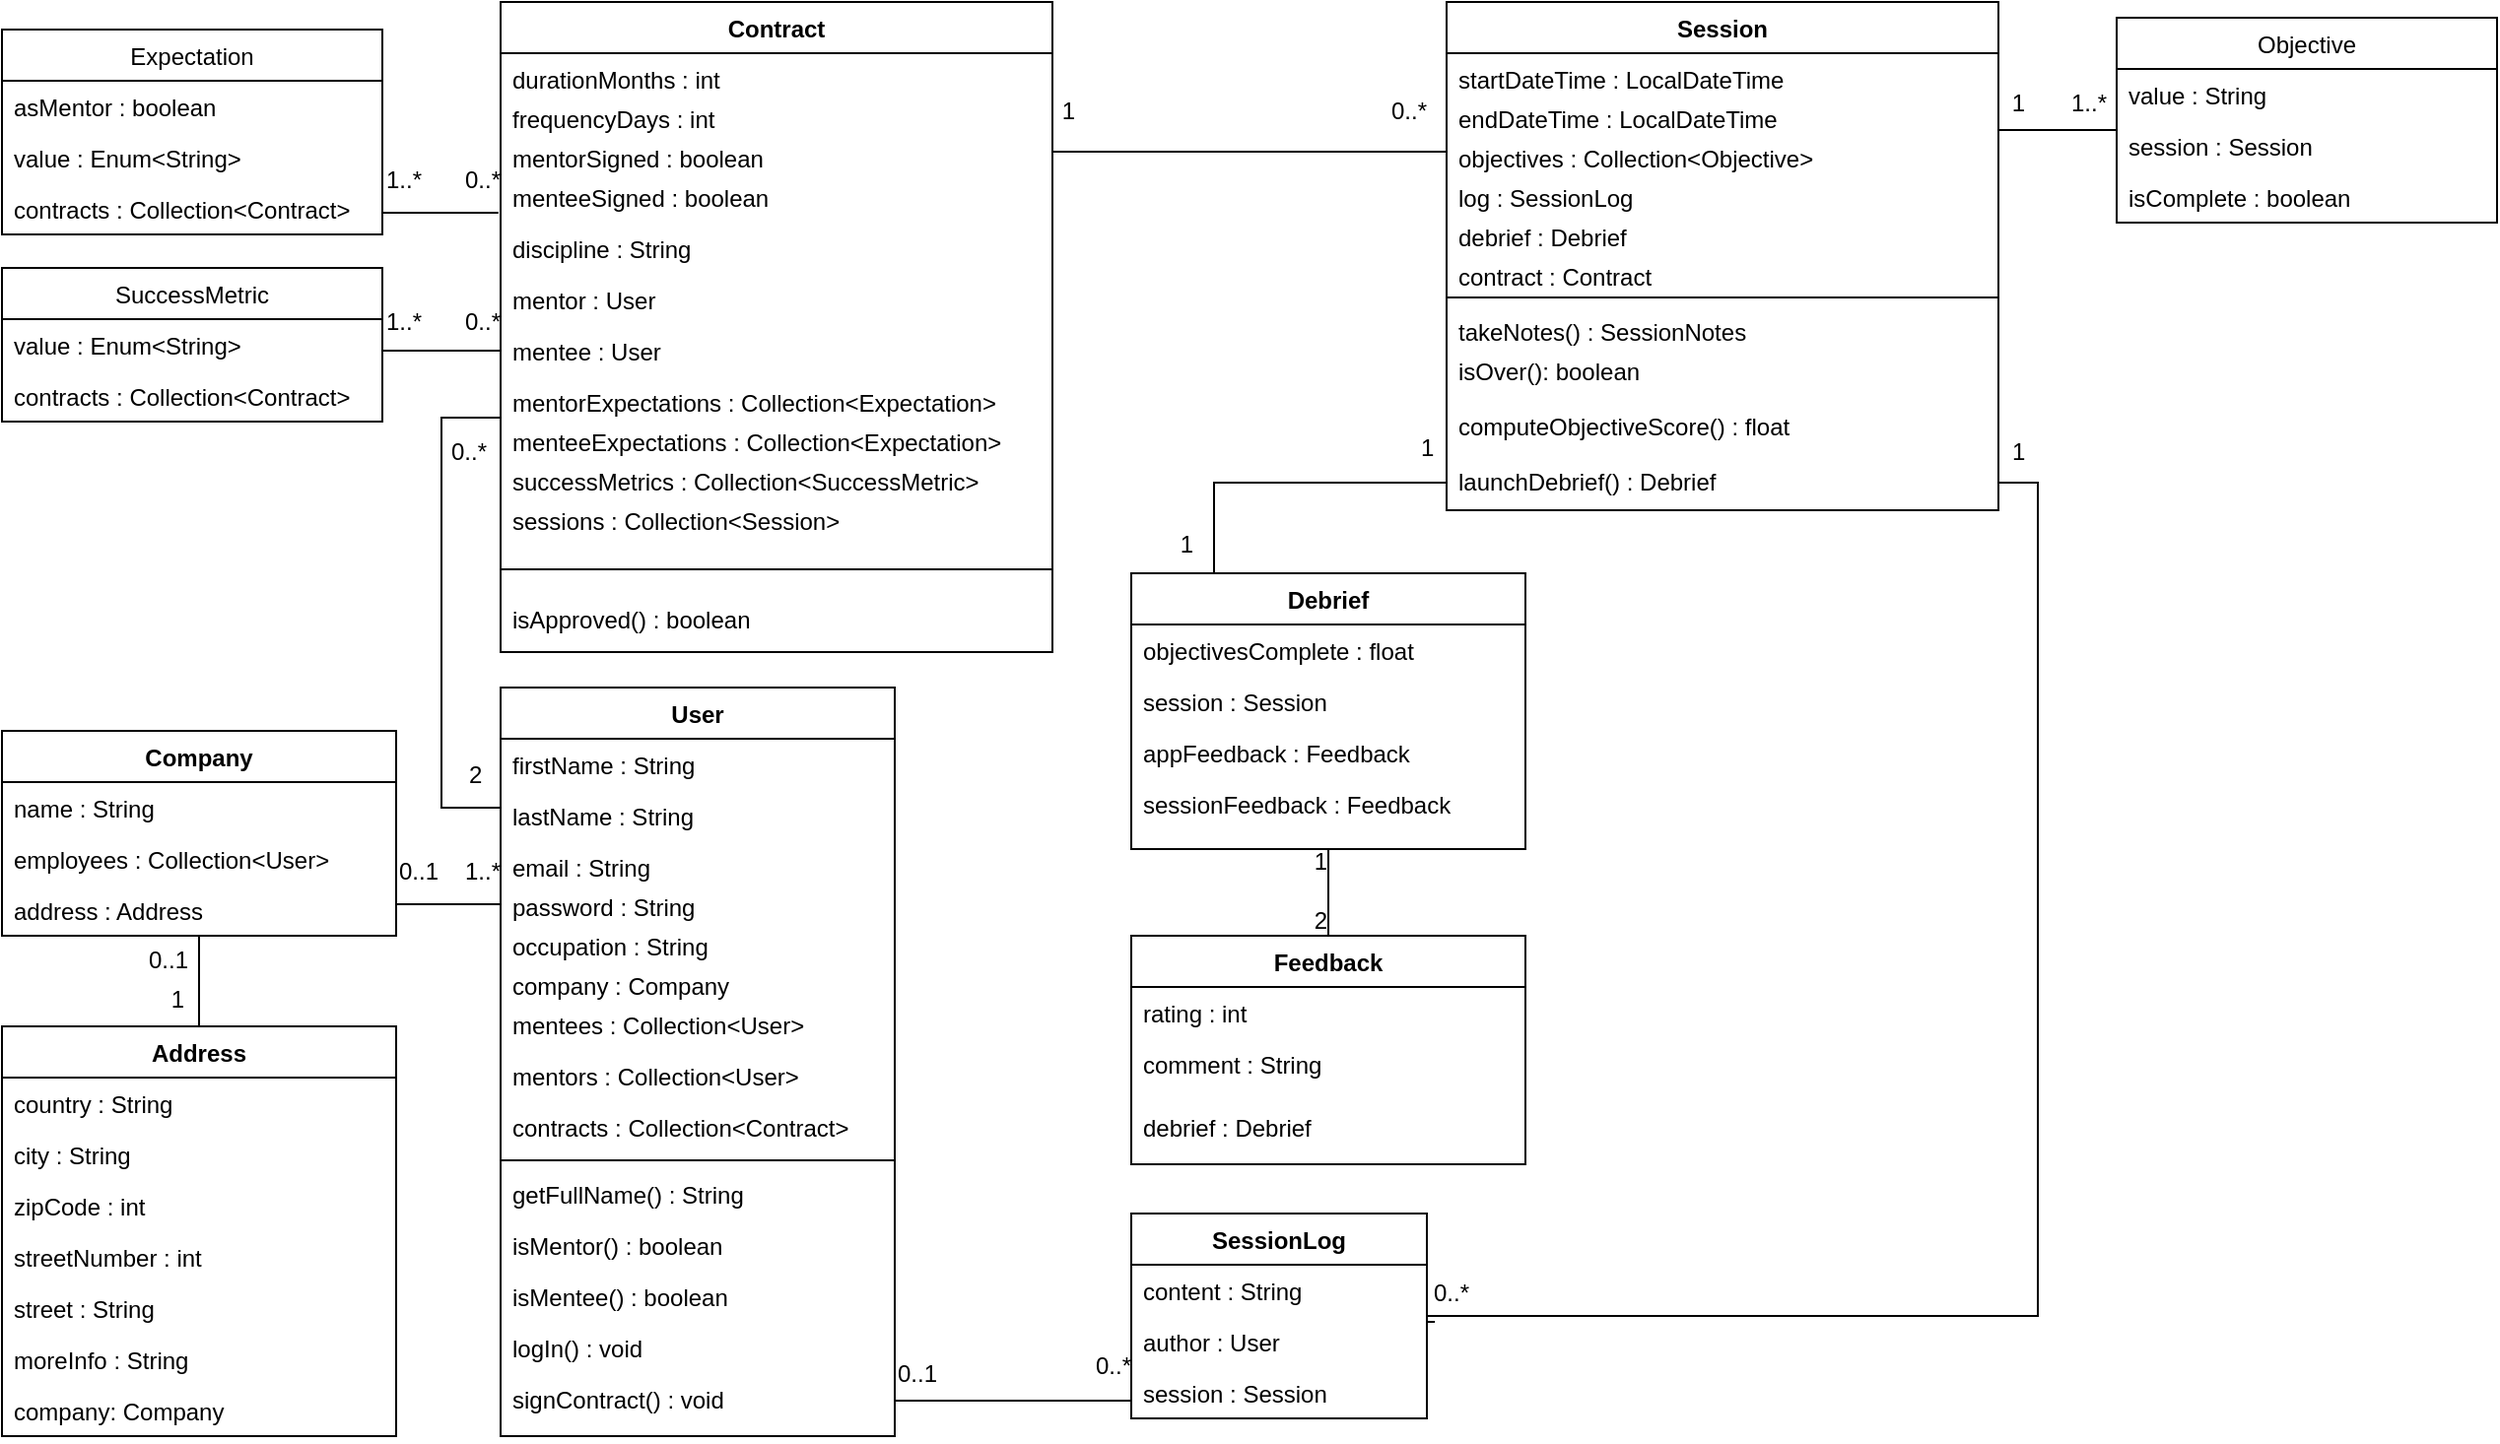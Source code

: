 <mxfile version="12.7.6" pages="2"><diagram name="Page-1" id="Ljg25oI5q0lwsjZDjRed"><mxGraphModel dx="2249" dy="713" grid="1" gridSize="10" guides="1" tooltips="1" connect="1" arrows="1" fold="1" page="1" pageScale="1" pageWidth="827" pageHeight="1169" math="0" shadow="0"><root><mxCell id="WIyWlLk6GJQsqaUBKTNV-0"/><mxCell id="WIyWlLk6GJQsqaUBKTNV-1" parent="WIyWlLk6GJQsqaUBKTNV-0"/><mxCell id="qrLzbo0rUlL7DkF_5mV9-0" style="edgeStyle=orthogonalEdgeStyle;rounded=0;orthogonalLoop=1;jettySize=auto;html=1;entryX=0;entryY=0.5;entryDx=0;entryDy=0;endArrow=none;endFill=0;exitX=1;exitY=0.5;exitDx=0;exitDy=0;" parent="WIyWlLk6GJQsqaUBKTNV-1" source="6FqlDil7uLM50ezmGAeq-14" target="6FqlDil7uLM50ezmGAeq-58" edge="1"><mxGeometry relative="1" as="geometry"><Array as="points"><mxPoint x="-160" y="1160"/><mxPoint x="-40" y="1160"/></Array></mxGeometry></mxCell><mxCell id="6FqlDil7uLM50ezmGAeq-0" value="User" style="swimlane;fontStyle=1;align=center;verticalAlign=top;childLayout=stackLayout;horizontal=1;startSize=26;horizontalStack=0;resizeParent=1;resizeLast=0;collapsible=1;marginBottom=0;rounded=0;shadow=0;strokeWidth=1;" parent="WIyWlLk6GJQsqaUBKTNV-1" vertex="1"><mxGeometry x="-360" y="798" width="200" height="380" as="geometry"><mxRectangle x="-360" y="820" width="160" height="26" as="alternateBounds"/></mxGeometry></mxCell><mxCell id="6FqlDil7uLM50ezmGAeq-1" value="firstName : String" style="text;align=left;verticalAlign=top;spacingLeft=4;spacingRight=4;overflow=hidden;rotatable=0;points=[[0,0.5],[1,0.5]];portConstraint=eastwest;rounded=0;shadow=0;html=0;" parent="6FqlDil7uLM50ezmGAeq-0" vertex="1"><mxGeometry y="26" width="200" height="26" as="geometry"/></mxCell><mxCell id="6FqlDil7uLM50ezmGAeq-2" value="lastName : String" style="text;align=left;verticalAlign=top;spacingLeft=4;spacingRight=4;overflow=hidden;rotatable=0;points=[[0,0.5],[1,0.5]];portConstraint=eastwest;rounded=0;shadow=0;html=0;" parent="6FqlDil7uLM50ezmGAeq-0" vertex="1"><mxGeometry y="52" width="200" height="26" as="geometry"/></mxCell><mxCell id="6FqlDil7uLM50ezmGAeq-3" value="email : String" style="text;align=left;verticalAlign=top;spacingLeft=4;spacingRight=4;overflow=hidden;rotatable=0;points=[[0,0.5],[1,0.5]];portConstraint=eastwest;rounded=0;shadow=0;html=0;" parent="6FqlDil7uLM50ezmGAeq-0" vertex="1"><mxGeometry y="78" width="200" height="20" as="geometry"/></mxCell><mxCell id="hv2k8PZNiggvnjavOcAw-0" value="password : String" style="text;align=left;verticalAlign=top;spacingLeft=4;spacingRight=4;overflow=hidden;rotatable=0;points=[[0,0.5],[1,0.5]];portConstraint=eastwest;rounded=0;shadow=0;html=0;" parent="6FqlDil7uLM50ezmGAeq-0" vertex="1"><mxGeometry y="98" width="200" height="20" as="geometry"/></mxCell><mxCell id="6FqlDil7uLM50ezmGAeq-4" value="occupation : String" style="text;align=left;verticalAlign=top;spacingLeft=4;spacingRight=4;overflow=hidden;rotatable=0;points=[[0,0.5],[1,0.5]];portConstraint=eastwest;rounded=0;shadow=0;html=0;" parent="6FqlDil7uLM50ezmGAeq-0" vertex="1"><mxGeometry y="118" width="200" height="20" as="geometry"/></mxCell><mxCell id="6FqlDil7uLM50ezmGAeq-5" value="company : Company" style="text;align=left;verticalAlign=top;spacingLeft=4;spacingRight=4;overflow=hidden;rotatable=0;points=[[0,0.5],[1,0.5]];portConstraint=eastwest;rounded=0;shadow=0;html=0;" parent="6FqlDil7uLM50ezmGAeq-0" vertex="1"><mxGeometry y="138" width="200" height="20" as="geometry"/></mxCell><mxCell id="6FqlDil7uLM50ezmGAeq-6" value="mentees : Collection&lt;User&gt;" style="text;align=left;verticalAlign=top;spacingLeft=4;spacingRight=4;overflow=hidden;rotatable=0;points=[[0,0.5],[1,0.5]];portConstraint=eastwest;" parent="6FqlDil7uLM50ezmGAeq-0" vertex="1"><mxGeometry y="158" width="200" height="26" as="geometry"/></mxCell><mxCell id="6FqlDil7uLM50ezmGAeq-7" value="mentors : Collection&lt;User&gt;" style="text;align=left;verticalAlign=top;spacingLeft=4;spacingRight=4;overflow=hidden;rotatable=0;points=[[0,0.5],[1,0.5]];portConstraint=eastwest;" parent="6FqlDil7uLM50ezmGAeq-0" vertex="1"><mxGeometry y="184" width="200" height="26" as="geometry"/></mxCell><mxCell id="6FqlDil7uLM50ezmGAeq-8" value="contracts : Collection&lt;Contract&gt;" style="text;align=left;verticalAlign=top;spacingLeft=4;spacingRight=4;overflow=hidden;rotatable=0;points=[[0,0.5],[1,0.5]];portConstraint=eastwest;" parent="6FqlDil7uLM50ezmGAeq-0" vertex="1"><mxGeometry y="210" width="200" height="26" as="geometry"/></mxCell><mxCell id="6FqlDil7uLM50ezmGAeq-9" value="" style="line;html=1;strokeWidth=1;align=left;verticalAlign=middle;spacingTop=-1;spacingLeft=3;spacingRight=3;rotatable=0;labelPosition=right;points=[];portConstraint=eastwest;" parent="6FqlDil7uLM50ezmGAeq-0" vertex="1"><mxGeometry y="236" width="200" height="8" as="geometry"/></mxCell><mxCell id="6FqlDil7uLM50ezmGAeq-10" value="getFullName() : String" style="text;align=left;verticalAlign=top;spacingLeft=4;spacingRight=4;overflow=hidden;rotatable=0;points=[[0,0.5],[1,0.5]];portConstraint=eastwest;" parent="6FqlDil7uLM50ezmGAeq-0" vertex="1"><mxGeometry y="244" width="200" height="26" as="geometry"/></mxCell><mxCell id="6FqlDil7uLM50ezmGAeq-11" value="isMentor() : boolean" style="text;align=left;verticalAlign=top;spacingLeft=4;spacingRight=4;overflow=hidden;rotatable=0;points=[[0,0.5],[1,0.5]];portConstraint=eastwest;" parent="6FqlDil7uLM50ezmGAeq-0" vertex="1"><mxGeometry y="270" width="200" height="26" as="geometry"/></mxCell><mxCell id="6FqlDil7uLM50ezmGAeq-12" value="isMentee() : boolean" style="text;align=left;verticalAlign=top;spacingLeft=4;spacingRight=4;overflow=hidden;rotatable=0;points=[[0,0.5],[1,0.5]];portConstraint=eastwest;" parent="6FqlDil7uLM50ezmGAeq-0" vertex="1"><mxGeometry y="296" width="200" height="26" as="geometry"/></mxCell><mxCell id="6FqlDil7uLM50ezmGAeq-13" value="logIn() : void" style="text;align=left;verticalAlign=top;spacingLeft=4;spacingRight=4;overflow=hidden;rotatable=0;points=[[0,0.5],[1,0.5]];portConstraint=eastwest;" parent="6FqlDil7uLM50ezmGAeq-0" vertex="1"><mxGeometry y="322" width="200" height="26" as="geometry"/></mxCell><mxCell id="6FqlDil7uLM50ezmGAeq-14" value="signContract() : void" style="text;align=left;verticalAlign=top;spacingLeft=4;spacingRight=4;overflow=hidden;rotatable=0;points=[[0,0.5],[1,0.5]];portConstraint=eastwest;" parent="6FqlDil7uLM50ezmGAeq-0" vertex="1"><mxGeometry y="348" width="200" height="22" as="geometry"/></mxCell><mxCell id="6FqlDil7uLM50ezmGAeq-15" value="" style="edgeStyle=orthogonalEdgeStyle;rounded=0;orthogonalLoop=1;jettySize=auto;html=1;endArrow=none;endFill=0;" parent="WIyWlLk6GJQsqaUBKTNV-1" source="6FqlDil7uLM50ezmGAeq-16" target="6FqlDil7uLM50ezmGAeq-20" edge="1"><mxGeometry relative="1" as="geometry"/></mxCell><mxCell id="6FqlDil7uLM50ezmGAeq-16" value="Company" style="swimlane;fontStyle=1;align=center;verticalAlign=top;childLayout=stackLayout;horizontal=1;startSize=26;horizontalStack=0;resizeParent=1;resizeLast=0;collapsible=1;marginBottom=0;rounded=0;shadow=0;strokeWidth=1;" parent="WIyWlLk6GJQsqaUBKTNV-1" vertex="1"><mxGeometry x="-613" y="820" width="200" height="104" as="geometry"><mxRectangle x="-613" y="820" width="160" height="26" as="alternateBounds"/></mxGeometry></mxCell><mxCell id="6FqlDil7uLM50ezmGAeq-17" value="name : String" style="text;align=left;verticalAlign=top;spacingLeft=4;spacingRight=4;overflow=hidden;rotatable=0;points=[[0,0.5],[1,0.5]];portConstraint=eastwest;rounded=0;shadow=0;html=0;" parent="6FqlDil7uLM50ezmGAeq-16" vertex="1"><mxGeometry y="26" width="200" height="26" as="geometry"/></mxCell><mxCell id="6FqlDil7uLM50ezmGAeq-18" value="employees : Collection&lt;User&gt;" style="text;align=left;verticalAlign=top;spacingLeft=4;spacingRight=4;overflow=hidden;rotatable=0;points=[[0,0.5],[1,0.5]];portConstraint=eastwest;rounded=0;shadow=0;html=0;" parent="6FqlDil7uLM50ezmGAeq-16" vertex="1"><mxGeometry y="52" width="200" height="26" as="geometry"/></mxCell><mxCell id="6FqlDil7uLM50ezmGAeq-19" value="address : Address" style="text;align=left;verticalAlign=top;spacingLeft=4;spacingRight=4;overflow=hidden;rotatable=0;points=[[0,0.5],[1,0.5]];portConstraint=eastwest;rounded=0;shadow=0;html=0;" parent="6FqlDil7uLM50ezmGAeq-16" vertex="1"><mxGeometry y="78" width="200" height="26" as="geometry"/></mxCell><mxCell id="6FqlDil7uLM50ezmGAeq-20" value="Address" style="swimlane;fontStyle=1;align=center;verticalAlign=top;childLayout=stackLayout;horizontal=1;startSize=26;horizontalStack=0;resizeParent=1;resizeLast=0;collapsible=1;marginBottom=0;rounded=0;shadow=0;strokeWidth=1;" parent="WIyWlLk6GJQsqaUBKTNV-1" vertex="1"><mxGeometry x="-613" y="970" width="200" height="208" as="geometry"><mxRectangle x="-613" y="970" width="160" height="26" as="alternateBounds"/></mxGeometry></mxCell><mxCell id="6FqlDil7uLM50ezmGAeq-21" value="country : String" style="text;align=left;verticalAlign=top;spacingLeft=4;spacingRight=4;overflow=hidden;rotatable=0;points=[[0,0.5],[1,0.5]];portConstraint=eastwest;rounded=0;shadow=0;html=0;" parent="6FqlDil7uLM50ezmGAeq-20" vertex="1"><mxGeometry y="26" width="200" height="26" as="geometry"/></mxCell><mxCell id="6FqlDil7uLM50ezmGAeq-22" value="city : String" style="text;align=left;verticalAlign=top;spacingLeft=4;spacingRight=4;overflow=hidden;rotatable=0;points=[[0,0.5],[1,0.5]];portConstraint=eastwest;rounded=0;shadow=0;html=0;" parent="6FqlDil7uLM50ezmGAeq-20" vertex="1"><mxGeometry y="52" width="200" height="26" as="geometry"/></mxCell><mxCell id="6FqlDil7uLM50ezmGAeq-23" value="zipCode : int" style="text;align=left;verticalAlign=top;spacingLeft=4;spacingRight=4;overflow=hidden;rotatable=0;points=[[0,0.5],[1,0.5]];portConstraint=eastwest;rounded=0;shadow=0;html=0;" parent="6FqlDil7uLM50ezmGAeq-20" vertex="1"><mxGeometry y="78" width="200" height="26" as="geometry"/></mxCell><mxCell id="6FqlDil7uLM50ezmGAeq-24" value="streetNumber : int" style="text;align=left;verticalAlign=top;spacingLeft=4;spacingRight=4;overflow=hidden;rotatable=0;points=[[0,0.5],[1,0.5]];portConstraint=eastwest;rounded=0;shadow=0;html=0;" parent="6FqlDil7uLM50ezmGAeq-20" vertex="1"><mxGeometry y="104" width="200" height="26" as="geometry"/></mxCell><mxCell id="6FqlDil7uLM50ezmGAeq-25" value="street : String" style="text;align=left;verticalAlign=top;spacingLeft=4;spacingRight=4;overflow=hidden;rotatable=0;points=[[0,0.5],[1,0.5]];portConstraint=eastwest;rounded=0;shadow=0;html=0;" parent="6FqlDil7uLM50ezmGAeq-20" vertex="1"><mxGeometry y="130" width="200" height="26" as="geometry"/></mxCell><mxCell id="3uFMd7YTjVkedESAkqhO-1" value="moreInfo : String" style="text;align=left;verticalAlign=top;spacingLeft=4;spacingRight=4;overflow=hidden;rotatable=0;points=[[0,0.5],[1,0.5]];portConstraint=eastwest;rounded=0;shadow=0;html=0;" vertex="1" parent="6FqlDil7uLM50ezmGAeq-20"><mxGeometry y="156" width="200" height="26" as="geometry"/></mxCell><mxCell id="6FqlDil7uLM50ezmGAeq-26" value="company: Company" style="text;align=left;verticalAlign=top;spacingLeft=4;spacingRight=4;overflow=hidden;rotatable=0;points=[[0,0.5],[1,0.5]];portConstraint=eastwest;rounded=0;shadow=0;html=0;" parent="6FqlDil7uLM50ezmGAeq-20" vertex="1"><mxGeometry y="182" width="200" height="26" as="geometry"/></mxCell><mxCell id="6FqlDil7uLM50ezmGAeq-27" value="" style="endArrow=none;shadow=0;strokeWidth=1;strokeColor=#000000;rounded=0;endFill=0;edgeStyle=orthogonalEdgeStyle;elbow=vertical;exitX=0;exitY=0.2;exitDx=0;exitDy=0;entryX=1;entryY=0.962;entryDx=0;entryDy=0;exitPerimeter=0;entryPerimeter=0;" parent="WIyWlLk6GJQsqaUBKTNV-1" source="6FqlDil7uLM50ezmGAeq-4" target="6FqlDil7uLM50ezmGAeq-19" edge="1"><mxGeometry x="0.5" y="41" relative="1" as="geometry"><mxPoint x="-430" y="1140" as="sourcePoint"/><mxPoint x="-400" y="885" as="targetPoint"/><mxPoint x="-40" y="32" as="offset"/><Array as="points"><mxPoint x="-360" y="908"/><mxPoint x="-413" y="908"/></Array></mxGeometry></mxCell><mxCell id="6FqlDil7uLM50ezmGAeq-28" value="1..*" style="resizable=0;align=left;verticalAlign=bottom;labelBackgroundColor=none;fontSize=12;" parent="6FqlDil7uLM50ezmGAeq-27" connectable="0" vertex="1"><mxGeometry x="-1" relative="1" as="geometry"><mxPoint x="-20" y="-20" as="offset"/></mxGeometry></mxCell><mxCell id="6FqlDil7uLM50ezmGAeq-29" value="0..1" style="resizable=0;align=right;verticalAlign=bottom;labelBackgroundColor=none;fontSize=12;" parent="6FqlDil7uLM50ezmGAeq-27" connectable="0" vertex="1"><mxGeometry x="1" relative="1" as="geometry"><mxPoint x="23" y="-23" as="offset"/></mxGeometry></mxCell><mxCell id="6FqlDil7uLM50ezmGAeq-30" value="Session" style="swimlane;fontStyle=1;align=center;verticalAlign=top;childLayout=stackLayout;horizontal=1;startSize=26;horizontalStack=0;resizeParent=1;resizeLast=0;collapsible=1;marginBottom=0;rounded=0;shadow=0;strokeWidth=1;" parent="WIyWlLk6GJQsqaUBKTNV-1" vertex="1"><mxGeometry x="120" y="450" width="280" height="258" as="geometry"><mxRectangle x="120" y="450" width="160" height="26" as="alternateBounds"/></mxGeometry></mxCell><mxCell id="6FqlDil7uLM50ezmGAeq-31" value="startDateTime : LocalDateTime" style="text;align=left;verticalAlign=top;spacingLeft=4;spacingRight=4;overflow=hidden;rotatable=0;points=[[0,0.5],[1,0.5]];portConstraint=eastwest;rounded=0;shadow=0;html=0;" parent="6FqlDil7uLM50ezmGAeq-30" vertex="1"><mxGeometry y="26" width="280" height="20" as="geometry"/></mxCell><mxCell id="6FqlDil7uLM50ezmGAeq-32" value="endDateTime : LocalDateTime" style="text;align=left;verticalAlign=top;spacingLeft=4;spacingRight=4;overflow=hidden;rotatable=0;points=[[0,0.5],[1,0.5]];portConstraint=eastwest;rounded=0;shadow=0;html=0;" parent="6FqlDil7uLM50ezmGAeq-30" vertex="1"><mxGeometry y="46" width="280" height="20" as="geometry"/></mxCell><mxCell id="6FqlDil7uLM50ezmGAeq-33" value="objectives : Collection&lt;Objective&gt;" style="text;align=left;verticalAlign=top;spacingLeft=4;spacingRight=4;overflow=hidden;rotatable=0;points=[[0,0.5],[1,0.5]];portConstraint=eastwest;rounded=0;shadow=0;html=0;" parent="6FqlDil7uLM50ezmGAeq-30" vertex="1"><mxGeometry y="66" width="280" height="20" as="geometry"/></mxCell><mxCell id="6FqlDil7uLM50ezmGAeq-34" value="log : SessionLog" style="text;align=left;verticalAlign=top;spacingLeft=4;spacingRight=4;overflow=hidden;rotatable=0;points=[[0,0.5],[1,0.5]];portConstraint=eastwest;rounded=0;shadow=0;html=0;" parent="6FqlDil7uLM50ezmGAeq-30" vertex="1"><mxGeometry y="86" width="280" height="20" as="geometry"/></mxCell><mxCell id="6FqlDil7uLM50ezmGAeq-35" value="debrief : Debrief" style="text;align=left;verticalAlign=top;spacingLeft=4;spacingRight=4;overflow=hidden;rotatable=0;points=[[0,0.5],[1,0.5]];portConstraint=eastwest;rounded=0;shadow=0;html=0;" parent="6FqlDil7uLM50ezmGAeq-30" vertex="1"><mxGeometry y="106" width="280" height="20" as="geometry"/></mxCell><mxCell id="6FqlDil7uLM50ezmGAeq-36" value="contract : Contract" style="text;align=left;verticalAlign=top;spacingLeft=4;spacingRight=4;overflow=hidden;rotatable=0;points=[[0,0.5],[1,0.5]];portConstraint=eastwest;rounded=0;shadow=0;html=0;" parent="6FqlDil7uLM50ezmGAeq-30" vertex="1"><mxGeometry y="126" width="280" height="20" as="geometry"/></mxCell><mxCell id="6FqlDil7uLM50ezmGAeq-37" value="" style="line;html=1;strokeWidth=1;align=left;verticalAlign=middle;spacingTop=-1;spacingLeft=3;spacingRight=3;rotatable=0;labelPosition=right;points=[];portConstraint=eastwest;" parent="6FqlDil7uLM50ezmGAeq-30" vertex="1"><mxGeometry y="146" width="280" height="8" as="geometry"/></mxCell><mxCell id="6FqlDil7uLM50ezmGAeq-38" value="takeNotes() : SessionNotes" style="text;align=left;verticalAlign=top;spacingLeft=4;spacingRight=4;overflow=hidden;rotatable=0;points=[[0,0.5],[1,0.5]];portConstraint=eastwest;rounded=0;shadow=0;html=0;" parent="6FqlDil7uLM50ezmGAeq-30" vertex="1"><mxGeometry y="154" width="280" height="20" as="geometry"/></mxCell><mxCell id="6FqlDil7uLM50ezmGAeq-39" value="isOver(): boolean" style="text;align=left;verticalAlign=top;spacingLeft=4;spacingRight=4;overflow=hidden;rotatable=0;points=[[0,0.5],[1,0.5]];portConstraint=eastwest;rounded=0;shadow=0;html=0;" parent="6FqlDil7uLM50ezmGAeq-30" vertex="1"><mxGeometry y="174" width="280" height="28" as="geometry"/></mxCell><mxCell id="6FqlDil7uLM50ezmGAeq-40" value="computeObjectiveScore() : float" style="text;align=left;verticalAlign=top;spacingLeft=4;spacingRight=4;overflow=hidden;rotatable=0;points=[[0,0.5],[1,0.5]];portConstraint=eastwest;rounded=0;shadow=0;html=0;" parent="6FqlDil7uLM50ezmGAeq-30" vertex="1"><mxGeometry y="202" width="280" height="28" as="geometry"/></mxCell><mxCell id="6FqlDil7uLM50ezmGAeq-41" value="launchDebrief() : Debrief" style="text;align=left;verticalAlign=top;spacingLeft=4;spacingRight=4;overflow=hidden;rotatable=0;points=[[0,0.5],[1,0.5]];portConstraint=eastwest;rounded=0;shadow=0;html=0;" parent="6FqlDil7uLM50ezmGAeq-30" vertex="1"><mxGeometry y="230" width="280" height="28" as="geometry"/></mxCell><mxCell id="6FqlDil7uLM50ezmGAeq-42" value="Contract" style="swimlane;fontStyle=1;align=center;verticalAlign=top;childLayout=stackLayout;horizontal=1;startSize=26;horizontalStack=0;resizeParent=1;resizeLast=0;collapsible=1;marginBottom=0;rounded=0;shadow=0;strokeWidth=1;" parent="WIyWlLk6GJQsqaUBKTNV-1" vertex="1"><mxGeometry x="-360" y="450" width="280" height="330" as="geometry"><mxRectangle x="-360" y="450" width="160" height="26" as="alternateBounds"/></mxGeometry></mxCell><mxCell id="6FqlDil7uLM50ezmGAeq-43" value="durationMonths : int" style="text;align=left;verticalAlign=top;spacingLeft=4;spacingRight=4;overflow=hidden;rotatable=0;points=[[0,0.5],[1,0.5]];portConstraint=eastwest;rounded=0;shadow=0;html=0;" parent="6FqlDil7uLM50ezmGAeq-42" vertex="1"><mxGeometry y="26" width="280" height="20" as="geometry"/></mxCell><mxCell id="6FqlDil7uLM50ezmGAeq-44" value="frequencyDays : int" style="text;align=left;verticalAlign=top;spacingLeft=4;spacingRight=4;overflow=hidden;rotatable=0;points=[[0,0.5],[1,0.5]];portConstraint=eastwest;rounded=0;shadow=0;html=0;" parent="6FqlDil7uLM50ezmGAeq-42" vertex="1"><mxGeometry y="46" width="280" height="20" as="geometry"/></mxCell><mxCell id="6FqlDil7uLM50ezmGAeq-45" value="mentorSigned : boolean" style="text;align=left;verticalAlign=top;spacingLeft=4;spacingRight=4;overflow=hidden;rotatable=0;points=[[0,0.5],[1,0.5]];portConstraint=eastwest;rounded=0;shadow=0;html=0;" parent="6FqlDil7uLM50ezmGAeq-42" vertex="1"><mxGeometry y="66" width="280" height="20" as="geometry"/></mxCell><mxCell id="6FqlDil7uLM50ezmGAeq-46" value="menteeSigned : boolean" style="text;align=left;verticalAlign=top;spacingLeft=4;spacingRight=4;overflow=hidden;rotatable=0;points=[[0,0.5],[1,0.5]];portConstraint=eastwest;rounded=0;shadow=0;html=0;" parent="6FqlDil7uLM50ezmGAeq-42" vertex="1"><mxGeometry y="86" width="280" height="26" as="geometry"/></mxCell><mxCell id="6FqlDil7uLM50ezmGAeq-47" value="discipline : String" style="text;align=left;verticalAlign=top;spacingLeft=4;spacingRight=4;overflow=hidden;rotatable=0;points=[[0,0.5],[1,0.5]];portConstraint=eastwest;rounded=0;shadow=0;html=0;" parent="6FqlDil7uLM50ezmGAeq-42" vertex="1"><mxGeometry y="112" width="280" height="26" as="geometry"/></mxCell><mxCell id="6FqlDil7uLM50ezmGAeq-48" value="mentor : User" style="text;align=left;verticalAlign=top;spacingLeft=4;spacingRight=4;overflow=hidden;rotatable=0;points=[[0,0.5],[1,0.5]];portConstraint=eastwest;rounded=0;shadow=0;html=0;" parent="6FqlDil7uLM50ezmGAeq-42" vertex="1"><mxGeometry y="138" width="280" height="26" as="geometry"/></mxCell><mxCell id="6FqlDil7uLM50ezmGAeq-49" value="mentee : User" style="text;align=left;verticalAlign=top;spacingLeft=4;spacingRight=4;overflow=hidden;rotatable=0;points=[[0,0.5],[1,0.5]];portConstraint=eastwest;rounded=0;shadow=0;html=0;" parent="6FqlDil7uLM50ezmGAeq-42" vertex="1"><mxGeometry y="164" width="280" height="26" as="geometry"/></mxCell><mxCell id="6FqlDil7uLM50ezmGAeq-50" value="mentorExpectations : Collection&lt;Expectation&gt;" style="text;align=left;verticalAlign=top;spacingLeft=4;spacingRight=4;overflow=hidden;rotatable=0;points=[[0,0.5],[1,0.5]];portConstraint=eastwest;rounded=0;shadow=0;html=0;" parent="6FqlDil7uLM50ezmGAeq-42" vertex="1"><mxGeometry y="190" width="280" height="20" as="geometry"/></mxCell><mxCell id="6FqlDil7uLM50ezmGAeq-51" value="menteeExpectations : Collection&lt;Expectation&gt;" style="text;align=left;verticalAlign=top;spacingLeft=4;spacingRight=4;overflow=hidden;rotatable=0;points=[[0,0.5],[1,0.5]];portConstraint=eastwest;rounded=0;shadow=0;html=0;" parent="6FqlDil7uLM50ezmGAeq-42" vertex="1"><mxGeometry y="210" width="280" height="20" as="geometry"/></mxCell><mxCell id="6FqlDil7uLM50ezmGAeq-52" value="successMetrics : Collection&lt;SuccessMetric&gt;" style="text;align=left;verticalAlign=top;spacingLeft=4;spacingRight=4;overflow=hidden;rotatable=0;points=[[0,0.5],[1,0.5]];portConstraint=eastwest;rounded=0;shadow=0;html=0;" parent="6FqlDil7uLM50ezmGAeq-42" vertex="1"><mxGeometry y="230" width="280" height="20" as="geometry"/></mxCell><mxCell id="6FqlDil7uLM50ezmGAeq-53" value="sessions : Collection&lt;Session&gt;" style="text;align=left;verticalAlign=top;spacingLeft=4;spacingRight=4;overflow=hidden;rotatable=0;points=[[0,0.5],[1,0.5]];portConstraint=eastwest;rounded=0;shadow=0;html=0;" parent="6FqlDil7uLM50ezmGAeq-42" vertex="1"><mxGeometry y="250" width="280" height="26" as="geometry"/></mxCell><mxCell id="6FqlDil7uLM50ezmGAeq-54" value="" style="line;html=1;strokeWidth=1;align=left;verticalAlign=middle;spacingTop=-1;spacingLeft=3;spacingRight=3;rotatable=0;labelPosition=right;points=[];portConstraint=eastwest;" parent="6FqlDil7uLM50ezmGAeq-42" vertex="1"><mxGeometry y="276" width="280" height="24" as="geometry"/></mxCell><mxCell id="6FqlDil7uLM50ezmGAeq-55" value="isApproved() : boolean" style="text;align=left;verticalAlign=top;spacingLeft=4;spacingRight=4;overflow=hidden;rotatable=0;points=[[0,0.5],[1,0.5]];portConstraint=eastwest;rounded=0;shadow=0;html=0;" parent="6FqlDil7uLM50ezmGAeq-42" vertex="1"><mxGeometry y="300" width="280" height="20" as="geometry"/></mxCell><mxCell id="6FqlDil7uLM50ezmGAeq-56" value="SessionLog" style="swimlane;fontStyle=1;align=center;verticalAlign=top;childLayout=stackLayout;horizontal=1;startSize=26;horizontalStack=0;resizeParent=1;resizeLast=0;collapsible=1;marginBottom=0;rounded=0;shadow=0;strokeWidth=1;" parent="WIyWlLk6GJQsqaUBKTNV-1" vertex="1"><mxGeometry x="-40" y="1065" width="150" height="104" as="geometry"><mxRectangle x="390" y="800" width="160" height="26" as="alternateBounds"/></mxGeometry></mxCell><mxCell id="6FqlDil7uLM50ezmGAeq-57" value="content : String" style="text;align=left;verticalAlign=top;spacingLeft=4;spacingRight=4;overflow=hidden;rotatable=0;points=[[0,0.5],[1,0.5]];portConstraint=eastwest;rounded=0;shadow=0;html=0;" parent="6FqlDil7uLM50ezmGAeq-56" vertex="1"><mxGeometry y="26" width="150" height="26" as="geometry"/></mxCell><mxCell id="du_CSiehsgPU3r0gJOks-1" value="author : User" style="text;align=left;verticalAlign=top;spacingLeft=4;spacingRight=4;overflow=hidden;rotatable=0;points=[[0,0.5],[1,0.5]];portConstraint=eastwest;rounded=0;shadow=0;html=0;" parent="6FqlDil7uLM50ezmGAeq-56" vertex="1"><mxGeometry y="52" width="150" height="26" as="geometry"/></mxCell><mxCell id="6FqlDil7uLM50ezmGAeq-58" value="session : Session" style="text;align=left;verticalAlign=top;spacingLeft=4;spacingRight=4;overflow=hidden;rotatable=0;points=[[0,0.5],[1,0.5]];portConstraint=eastwest;rounded=0;shadow=0;html=0;" parent="6FqlDil7uLM50ezmGAeq-56" vertex="1"><mxGeometry y="78" width="150" height="26" as="geometry"/></mxCell><mxCell id="6FqlDil7uLM50ezmGAeq-59" style="edgeStyle=orthogonalEdgeStyle;rounded=0;orthogonalLoop=1;jettySize=auto;html=1;entryX=0.5;entryY=0;entryDx=0;entryDy=0;endArrow=none;endFill=0;" parent="WIyWlLk6GJQsqaUBKTNV-1" source="6FqlDil7uLM50ezmGAeq-60" target="6FqlDil7uLM50ezmGAeq-65" edge="1"><mxGeometry relative="1" as="geometry"/></mxCell><mxCell id="6FqlDil7uLM50ezmGAeq-60" value="Debrief" style="swimlane;fontStyle=1;align=center;verticalAlign=top;childLayout=stackLayout;horizontal=1;startSize=26;horizontalStack=0;resizeParent=1;resizeLast=0;collapsible=1;marginBottom=0;rounded=0;shadow=0;strokeWidth=1;" parent="WIyWlLk6GJQsqaUBKTNV-1" vertex="1"><mxGeometry x="-40" y="740" width="200" height="140" as="geometry"><mxRectangle x="20" y="800" width="160" height="26" as="alternateBounds"/></mxGeometry></mxCell><mxCell id="6FqlDil7uLM50ezmGAeq-61" value="objectivesComplete : float" style="text;align=left;verticalAlign=top;spacingLeft=4;spacingRight=4;overflow=hidden;rotatable=0;points=[[0,0.5],[1,0.5]];portConstraint=eastwest;rounded=0;shadow=0;html=0;" parent="6FqlDil7uLM50ezmGAeq-60" vertex="1"><mxGeometry y="26" width="200" height="26" as="geometry"/></mxCell><mxCell id="6FqlDil7uLM50ezmGAeq-62" value="session : Session" style="text;align=left;verticalAlign=top;spacingLeft=4;spacingRight=4;overflow=hidden;rotatable=0;points=[[0,0.5],[1,0.5]];portConstraint=eastwest;rounded=0;shadow=0;html=0;" parent="6FqlDil7uLM50ezmGAeq-60" vertex="1"><mxGeometry y="52" width="200" height="26" as="geometry"/></mxCell><mxCell id="6FqlDil7uLM50ezmGAeq-63" value="appFeedback : Feedback" style="text;align=left;verticalAlign=top;spacingLeft=4;spacingRight=4;overflow=hidden;rotatable=0;points=[[0,0.5],[1,0.5]];portConstraint=eastwest;rounded=0;shadow=0;html=0;" parent="6FqlDil7uLM50ezmGAeq-60" vertex="1"><mxGeometry y="78" width="200" height="26" as="geometry"/></mxCell><mxCell id="6FqlDil7uLM50ezmGAeq-64" value="sessionFeedback : Feedback" style="text;align=left;verticalAlign=top;spacingLeft=4;spacingRight=4;overflow=hidden;rotatable=0;points=[[0,0.5],[1,0.5]];portConstraint=eastwest;rounded=0;shadow=0;html=0;" parent="6FqlDil7uLM50ezmGAeq-60" vertex="1"><mxGeometry y="104" width="200" height="26" as="geometry"/></mxCell><mxCell id="6FqlDil7uLM50ezmGAeq-65" value="Feedback" style="swimlane;fontStyle=1;align=center;verticalAlign=top;childLayout=stackLayout;horizontal=1;startSize=26;horizontalStack=0;resizeParent=1;resizeLast=0;collapsible=1;marginBottom=0;rounded=0;shadow=0;strokeWidth=1;" parent="WIyWlLk6GJQsqaUBKTNV-1" vertex="1"><mxGeometry x="-40" y="924" width="200" height="116" as="geometry"><mxRectangle x="20" y="1000" width="160" height="26" as="alternateBounds"/></mxGeometry></mxCell><mxCell id="6FqlDil7uLM50ezmGAeq-66" value="rating : int" style="text;align=left;verticalAlign=top;spacingLeft=4;spacingRight=4;overflow=hidden;rotatable=0;points=[[0,0.5],[1,0.5]];portConstraint=eastwest;rounded=0;shadow=0;html=0;" parent="6FqlDil7uLM50ezmGAeq-65" vertex="1"><mxGeometry y="26" width="200" height="26" as="geometry"/></mxCell><mxCell id="6FqlDil7uLM50ezmGAeq-67" value="comment : String" style="text;align=left;verticalAlign=top;spacingLeft=4;spacingRight=4;overflow=hidden;rotatable=0;points=[[0,0.5],[1,0.5]];portConstraint=eastwest;rounded=0;shadow=0;html=0;" parent="6FqlDil7uLM50ezmGAeq-65" vertex="1"><mxGeometry y="52" width="200" height="32" as="geometry"/></mxCell><mxCell id="6FqlDil7uLM50ezmGAeq-68" value="debrief : Debrief" style="text;align=left;verticalAlign=top;spacingLeft=4;spacingRight=4;overflow=hidden;rotatable=0;points=[[0,0.5],[1,0.5]];portConstraint=eastwest;rounded=0;shadow=0;html=0;" parent="6FqlDil7uLM50ezmGAeq-65" vertex="1"><mxGeometry y="84" width="200" height="32" as="geometry"/></mxCell><mxCell id="6FqlDil7uLM50ezmGAeq-69" value="2" style="resizable=0;align=left;verticalAlign=bottom;labelBackgroundColor=none;fontSize=12;" parent="WIyWlLk6GJQsqaUBKTNV-1" connectable="0" vertex="1"><mxGeometry x="-380" y="820" as="geometry"><mxPoint x="2" y="31" as="offset"/></mxGeometry></mxCell><mxCell id="6FqlDil7uLM50ezmGAeq-70" value="0..*" style="resizable=0;align=left;verticalAlign=bottom;labelBackgroundColor=none;fontSize=12;" parent="WIyWlLk6GJQsqaUBKTNV-1" connectable="0" vertex="1"><mxGeometry x="-440" y="671" as="geometry"><mxPoint x="53" y="16" as="offset"/></mxGeometry></mxCell><mxCell id="6FqlDil7uLM50ezmGAeq-71" value="0..*" style="resizable=0;align=left;verticalAlign=bottom;labelBackgroundColor=none;fontSize=12;" parent="WIyWlLk6GJQsqaUBKTNV-1" connectable="0" vertex="1"><mxGeometry x="90" y="510" as="geometry"><mxPoint y="4" as="offset"/></mxGeometry></mxCell><mxCell id="6FqlDil7uLM50ezmGAeq-72" value="1" style="resizable=0;align=right;verticalAlign=bottom;labelBackgroundColor=none;fontSize=12;" parent="WIyWlLk6GJQsqaUBKTNV-1" connectable="0" vertex="1"><mxGeometry x="-60.0" y="509.998" as="geometry"><mxPoint x="-7" y="4" as="offset"/></mxGeometry></mxCell><mxCell id="6FqlDil7uLM50ezmGAeq-73" style="edgeStyle=orthogonalEdgeStyle;rounded=0;orthogonalLoop=1;jettySize=auto;html=1;exitX=0;exitY=0.5;exitDx=0;exitDy=0;entryX=0.21;entryY=0;entryDx=0;entryDy=0;entryPerimeter=0;endArrow=none;endFill=0;" parent="WIyWlLk6GJQsqaUBKTNV-1" source="6FqlDil7uLM50ezmGAeq-41" target="6FqlDil7uLM50ezmGAeq-60" edge="1"><mxGeometry relative="1" as="geometry"/></mxCell><mxCell id="6FqlDil7uLM50ezmGAeq-74" style="edgeStyle=orthogonalEdgeStyle;rounded=0;orthogonalLoop=1;jettySize=auto;html=1;exitX=1;exitY=0.5;exitDx=0;exitDy=0;endArrow=none;endFill=0;entryX=1.027;entryY=0.115;entryDx=0;entryDy=0;entryPerimeter=0;" parent="WIyWlLk6GJQsqaUBKTNV-1" source="6FqlDil7uLM50ezmGAeq-41" target="du_CSiehsgPU3r0gJOks-1" edge="1"><mxGeometry relative="1" as="geometry"><mxPoint x="210" y="1117" as="targetPoint"/><Array as="points"><mxPoint x="420" y="694"/><mxPoint x="420" y="1117"/><mxPoint x="110" y="1117"/><mxPoint x="110" y="1120"/></Array></mxGeometry></mxCell><mxCell id="6FqlDil7uLM50ezmGAeq-75" value="1" style="resizable=0;align=right;verticalAlign=bottom;labelBackgroundColor=none;fontSize=12;" parent="WIyWlLk6GJQsqaUBKTNV-1" connectable="0" vertex="1"><mxGeometry x="-0.0" y="729.998" as="geometry"><mxPoint x="-7" y="4" as="offset"/></mxGeometry></mxCell><mxCell id="6FqlDil7uLM50ezmGAeq-76" value="0..*" style="resizable=0;align=right;verticalAlign=bottom;labelBackgroundColor=none;fontSize=12;" parent="WIyWlLk6GJQsqaUBKTNV-1" connectable="0" vertex="1"><mxGeometry x="140.0" y="1109.998" as="geometry"><mxPoint x="-7" y="4" as="offset"/></mxGeometry></mxCell><mxCell id="6FqlDil7uLM50ezmGAeq-77" value="1" style="resizable=0;align=left;verticalAlign=bottom;labelBackgroundColor=none;fontSize=12;" parent="WIyWlLk6GJQsqaUBKTNV-1" connectable="0" vertex="1"><mxGeometry x="100" y="740" as="geometry"><mxPoint x="5" y="-55" as="offset"/></mxGeometry></mxCell><mxCell id="6FqlDil7uLM50ezmGAeq-78" value="1" style="resizable=0;align=left;verticalAlign=bottom;labelBackgroundColor=none;fontSize=12;" parent="WIyWlLk6GJQsqaUBKTNV-1" connectable="0" vertex="1"><mxGeometry x="60" y="568" as="geometry"><mxPoint x="345" y="119" as="offset"/></mxGeometry></mxCell><mxCell id="6FqlDil7uLM50ezmGAeq-79" value="1" style="resizable=0;align=right;verticalAlign=bottom;labelBackgroundColor=none;fontSize=12;" parent="WIyWlLk6GJQsqaUBKTNV-1" connectable="0" vertex="1"><mxGeometry x="-520" y="930" as="geometry"><mxPoint x="1" y="35" as="offset"/></mxGeometry></mxCell><mxCell id="6FqlDil7uLM50ezmGAeq-80" value="0..1" style="resizable=0;align=right;verticalAlign=bottom;labelBackgroundColor=none;fontSize=12;" parent="WIyWlLk6GJQsqaUBKTNV-1" connectable="0" vertex="1"><mxGeometry x="-530" y="920" as="geometry"><mxPoint x="13" y="25" as="offset"/></mxGeometry></mxCell><mxCell id="6FqlDil7uLM50ezmGAeq-81" value="Expectation" style="swimlane;fontStyle=0;childLayout=stackLayout;horizontal=1;startSize=26;fillColor=none;horizontalStack=0;resizeParent=1;resizeParentMax=0;resizeLast=0;collapsible=1;marginBottom=0;" parent="WIyWlLk6GJQsqaUBKTNV-1" vertex="1"><mxGeometry x="-613" y="464" width="193" height="104" as="geometry"><mxRectangle x="-613" y="490" width="100" height="26" as="alternateBounds"/></mxGeometry></mxCell><mxCell id="qfbQg5dEm9ziYOaGhFjf-5" value="asMentor : boolean" style="text;strokeColor=none;fillColor=none;align=left;verticalAlign=top;spacingLeft=4;spacingRight=4;overflow=hidden;rotatable=0;points=[[0,0.5],[1,0.5]];portConstraint=eastwest;" parent="6FqlDil7uLM50ezmGAeq-81" vertex="1"><mxGeometry y="26" width="193" height="26" as="geometry"/></mxCell><mxCell id="6FqlDil7uLM50ezmGAeq-82" value="value : Enum&lt;String&gt;" style="text;strokeColor=none;fillColor=none;align=left;verticalAlign=top;spacingLeft=4;spacingRight=4;overflow=hidden;rotatable=0;points=[[0,0.5],[1,0.5]];portConstraint=eastwest;" parent="6FqlDil7uLM50ezmGAeq-81" vertex="1"><mxGeometry y="52" width="193" height="26" as="geometry"/></mxCell><mxCell id="6FqlDil7uLM50ezmGAeq-83" value="contracts : Collection&lt;Contract&gt;" style="text;strokeColor=none;fillColor=none;align=left;verticalAlign=top;spacingLeft=4;spacingRight=4;overflow=hidden;rotatable=0;points=[[0,0.5],[1,0.5]];portConstraint=eastwest;" parent="6FqlDil7uLM50ezmGAeq-81" vertex="1"><mxGeometry y="78" width="193" height="26" as="geometry"/></mxCell><mxCell id="6FqlDil7uLM50ezmGAeq-84" style="edgeStyle=orthogonalEdgeStyle;rounded=0;orthogonalLoop=1;jettySize=auto;html=1;entryX=0;entryY=0.5;entryDx=0;entryDy=0;endArrow=none;endFill=0;exitX=0;exitY=0.5;exitDx=0;exitDy=0;" parent="WIyWlLk6GJQsqaUBKTNV-1" source="6FqlDil7uLM50ezmGAeq-52" target="6FqlDil7uLM50ezmGAeq-1" edge="1"><mxGeometry relative="1" as="geometry"><Array as="points"><mxPoint x="-360" y="661"/><mxPoint x="-390" y="661"/><mxPoint x="-390" y="859"/><mxPoint x="-360" y="859"/></Array></mxGeometry></mxCell><mxCell id="6FqlDil7uLM50ezmGAeq-85" value="" style="edgeStyle=orthogonalEdgeStyle;rounded=0;orthogonalLoop=1;jettySize=auto;html=1;endArrow=none;endFill=0;exitX=1;exitY=0.5;exitDx=0;exitDy=0;entryX=-0.004;entryY=0.808;entryDx=0;entryDy=0;entryPerimeter=0;" parent="WIyWlLk6GJQsqaUBKTNV-1" source="6FqlDil7uLM50ezmGAeq-83" target="6FqlDil7uLM50ezmGAeq-46" edge="1"><mxGeometry relative="1" as="geometry"><mxPoint x="-417" y="538" as="sourcePoint"/><Array as="points"><mxPoint x="-420" y="557"/></Array></mxGeometry></mxCell><mxCell id="6FqlDil7uLM50ezmGAeq-86" value="1..*" style="resizable=0;align=left;verticalAlign=bottom;labelBackgroundColor=none;fontSize=12;" parent="WIyWlLk6GJQsqaUBKTNV-1" connectable="0" vertex="1"><mxGeometry x="-390" y="528" as="geometry"><mxPoint x="-30" y="21" as="offset"/></mxGeometry></mxCell><mxCell id="6FqlDil7uLM50ezmGAeq-87" value="0..*" style="resizable=0;align=left;verticalAlign=bottom;labelBackgroundColor=none;fontSize=12;" parent="WIyWlLk6GJQsqaUBKTNV-1" connectable="0" vertex="1"><mxGeometry x="-350" y="528" as="geometry"><mxPoint x="-30" y="21" as="offset"/></mxGeometry></mxCell><mxCell id="6FqlDil7uLM50ezmGAeq-88" style="edgeStyle=orthogonalEdgeStyle;rounded=0;orthogonalLoop=1;jettySize=auto;html=1;endArrow=none;endFill=0;exitX=1;exitY=0.5;exitDx=0;exitDy=0;entryX=0;entryY=0.5;entryDx=0;entryDy=0;" parent="WIyWlLk6GJQsqaUBKTNV-1" source="6FqlDil7uLM50ezmGAeq-44" target="6FqlDil7uLM50ezmGAeq-33" edge="1"><mxGeometry relative="1" as="geometry"><mxPoint x="110" y="520" as="targetPoint"/><Array as="points"><mxPoint x="-80" y="526"/></Array></mxGeometry></mxCell><mxCell id="6FqlDil7uLM50ezmGAeq-89" style="edgeStyle=orthogonalEdgeStyle;rounded=0;orthogonalLoop=1;jettySize=auto;html=1;endArrow=none;endFill=0;exitX=1;exitY=0.5;exitDx=0;exitDy=0;entryX=0;entryY=0.5;entryDx=0;entryDy=0;" parent="WIyWlLk6GJQsqaUBKTNV-1" source="6FqlDil7uLM50ezmGAeq-90" target="6FqlDil7uLM50ezmGAeq-49" edge="1"><mxGeometry relative="1" as="geometry"><mxPoint x="-400" y="598" as="targetPoint"/><mxPoint x="-420" y="625" as="sourcePoint"/><Array as="points"><mxPoint x="-420" y="627"/></Array></mxGeometry></mxCell><mxCell id="6FqlDil7uLM50ezmGAeq-90" value="SuccessMetric" style="swimlane;fontStyle=0;childLayout=stackLayout;horizontal=1;startSize=26;fillColor=none;horizontalStack=0;resizeParent=1;resizeParentMax=0;resizeLast=0;collapsible=1;marginBottom=0;" parent="WIyWlLk6GJQsqaUBKTNV-1" vertex="1"><mxGeometry x="-613" y="585" width="193" height="78" as="geometry"><mxRectangle x="-613" y="585" width="110" height="26" as="alternateBounds"/></mxGeometry></mxCell><mxCell id="6FqlDil7uLM50ezmGAeq-91" value="value : Enum&lt;String&gt;" style="text;strokeColor=none;fillColor=none;align=left;verticalAlign=top;spacingLeft=4;spacingRight=4;overflow=hidden;rotatable=0;points=[[0,0.5],[1,0.5]];portConstraint=eastwest;" parent="6FqlDil7uLM50ezmGAeq-90" vertex="1"><mxGeometry y="26" width="193" height="26" as="geometry"/></mxCell><mxCell id="6FqlDil7uLM50ezmGAeq-92" value="contracts : Collection&lt;Contract&gt;" style="text;strokeColor=none;fillColor=none;align=left;verticalAlign=top;spacingLeft=4;spacingRight=4;overflow=hidden;rotatable=0;points=[[0,0.5],[1,0.5]];portConstraint=eastwest;" parent="6FqlDil7uLM50ezmGAeq-90" vertex="1"><mxGeometry y="52" width="193" height="26" as="geometry"/></mxCell><mxCell id="6FqlDil7uLM50ezmGAeq-93" value="1..*" style="resizable=0;align=left;verticalAlign=bottom;labelBackgroundColor=none;fontSize=12;" parent="WIyWlLk6GJQsqaUBKTNV-1" connectable="0" vertex="1"><mxGeometry x="-390" y="600" as="geometry"><mxPoint x="-30" y="21" as="offset"/></mxGeometry></mxCell><mxCell id="6FqlDil7uLM50ezmGAeq-95" value="1" style="resizable=0;align=right;verticalAlign=bottom;labelBackgroundColor=none;fontSize=12;" parent="WIyWlLk6GJQsqaUBKTNV-1" connectable="0" vertex="1"><mxGeometry x="60" y="860" as="geometry"><mxPoint x="1" y="35" as="offset"/></mxGeometry></mxCell><mxCell id="6FqlDil7uLM50ezmGAeq-96" value="2" style="resizable=0;align=right;verticalAlign=bottom;labelBackgroundColor=none;fontSize=12;" parent="WIyWlLk6GJQsqaUBKTNV-1" connectable="0" vertex="1"><mxGeometry x="60" y="890" as="geometry"><mxPoint x="1" y="35" as="offset"/></mxGeometry></mxCell><mxCell id="6FqlDil7uLM50ezmGAeq-97" value="Objective" style="swimlane;fontStyle=0;childLayout=stackLayout;horizontal=1;startSize=26;fillColor=none;horizontalStack=0;resizeParent=1;resizeParentMax=0;resizeLast=0;collapsible=1;marginBottom=0;" parent="WIyWlLk6GJQsqaUBKTNV-1" vertex="1"><mxGeometry x="460" y="458" width="193" height="104" as="geometry"><mxRectangle x="460" y="450" width="80" height="26" as="alternateBounds"/></mxGeometry></mxCell><mxCell id="6FqlDil7uLM50ezmGAeq-98" value="value : String" style="text;strokeColor=none;fillColor=none;align=left;verticalAlign=top;spacingLeft=4;spacingRight=4;overflow=hidden;rotatable=0;points=[[0,0.5],[1,0.5]];portConstraint=eastwest;" parent="6FqlDil7uLM50ezmGAeq-97" vertex="1"><mxGeometry y="26" width="193" height="26" as="geometry"/></mxCell><mxCell id="6FqlDil7uLM50ezmGAeq-99" value="session : Session" style="text;strokeColor=none;fillColor=none;align=left;verticalAlign=top;spacingLeft=4;spacingRight=4;overflow=hidden;rotatable=0;points=[[0,0.5],[1,0.5]];portConstraint=eastwest;" parent="6FqlDil7uLM50ezmGAeq-97" vertex="1"><mxGeometry y="52" width="193" height="26" as="geometry"/></mxCell><mxCell id="ic7xnb4C3H8rI2baolw0-1" value="isComplete : boolean" style="text;strokeColor=none;fillColor=none;align=left;verticalAlign=top;spacingLeft=4;spacingRight=4;overflow=hidden;rotatable=0;points=[[0,0.5],[1,0.5]];portConstraint=eastwest;" parent="6FqlDil7uLM50ezmGAeq-97" vertex="1"><mxGeometry y="78" width="193" height="26" as="geometry"/></mxCell><mxCell id="6FqlDil7uLM50ezmGAeq-100" value="" style="edgeStyle=orthogonalEdgeStyle;rounded=0;orthogonalLoop=1;jettySize=auto;html=1;endArrow=none;endFill=0;entryX=1;entryY=0.15;entryDx=0;entryDy=0;entryPerimeter=0;" parent="WIyWlLk6GJQsqaUBKTNV-1" source="6FqlDil7uLM50ezmGAeq-99" target="6FqlDil7uLM50ezmGAeq-33" edge="1"><mxGeometry relative="1" as="geometry"><Array as="points"><mxPoint x="400" y="515"/></Array></mxGeometry></mxCell><mxCell id="6FqlDil7uLM50ezmGAeq-101" value="1..*" style="resizable=0;align=left;verticalAlign=bottom;labelBackgroundColor=none;fontSize=12;" parent="WIyWlLk6GJQsqaUBKTNV-1" connectable="0" vertex="1"><mxGeometry x="465" y="489" as="geometry"><mxPoint x="-30" y="21" as="offset"/></mxGeometry></mxCell><mxCell id="6FqlDil7uLM50ezmGAeq-102" value="1" style="resizable=0;align=right;verticalAlign=bottom;labelBackgroundColor=none;fontSize=12;" parent="WIyWlLk6GJQsqaUBKTNV-1" connectable="0" vertex="1"><mxGeometry x="430.0" y="499.998" as="geometry"><mxPoint x="-15" y="10" as="offset"/></mxGeometry></mxCell><mxCell id="qrLzbo0rUlL7DkF_5mV9-2" value="0..1" style="resizable=0;align=right;verticalAlign=bottom;labelBackgroundColor=none;fontSize=12;" parent="WIyWlLk6GJQsqaUBKTNV-1" connectable="0" vertex="1"><mxGeometry x="-160" y="1178" as="geometry"><mxPoint x="23" y="-23" as="offset"/></mxGeometry></mxCell><mxCell id="qrLzbo0rUlL7DkF_5mV9-3" value="0..*" style="resizable=0;align=left;verticalAlign=bottom;labelBackgroundColor=none;fontSize=12;" parent="WIyWlLk6GJQsqaUBKTNV-1" connectable="0" vertex="1"><mxGeometry x="-350" y="600" as="geometry"><mxPoint x="-30" y="21" as="offset"/></mxGeometry></mxCell><mxCell id="qrLzbo0rUlL7DkF_5mV9-4" value="0..*" style="resizable=0;align=left;verticalAlign=bottom;labelBackgroundColor=none;fontSize=12;" parent="WIyWlLk6GJQsqaUBKTNV-1" connectable="0" vertex="1"><mxGeometry x="-30" y="1130" as="geometry"><mxPoint x="-30" y="21" as="offset"/></mxGeometry></mxCell></root></mxGraphModel></diagram><diagram name="Page-2" id="1g6hU2a8Sp7NIwy40Azg"><mxGraphModel dx="2489" dy="796" grid="1" gridSize="10" guides="1" tooltips="1" connect="1" arrows="1" fold="1" page="1" pageScale="1" pageWidth="827" pageHeight="1169" math="0" shadow="0"><root><mxCell id="r2sofIlz5B391gZPjyHp-0"/><mxCell id="r2sofIlz5B391gZPjyHp-1" parent="r2sofIlz5B391gZPjyHp-0"/><mxCell id="jNm0GOSF0oq2CvMsrfm5-81" value="" style="ellipse;whiteSpace=wrap;html=1;" parent="r2sofIlz5B391gZPjyHp-1" vertex="1"><mxGeometry x="460" y="718" width="20" height="20" as="geometry"/></mxCell><mxCell id="jNm0GOSF0oq2CvMsrfm5-73" style="edgeStyle=orthogonalEdgeStyle;rounded=0;orthogonalLoop=1;jettySize=auto;html=1;startArrow=ERmandOne;startFill=0;endArrow=ERzeroToMany;endFill=1;" parent="r2sofIlz5B391gZPjyHp-1" source="PsdVF87kNGFy4jffVN0_-0" edge="1"><mxGeometry relative="1" as="geometry"><mxPoint x="445" y="690" as="targetPoint"/><Array as="points"/></mxGeometry></mxCell><mxCell id="vOhKmXcTz30oB9B7I69n-90" style="edgeStyle=orthogonalEdgeStyle;rounded=0;orthogonalLoop=1;jettySize=auto;html=1;entryX=0;entryY=0.5;entryDx=0;entryDy=0;startArrow=ERoneToMany;startFill=0;endArrow=ERzeroToMany;endFill=1;" edge="1" parent="r2sofIlz5B391gZPjyHp-1" source="PsdVF87kNGFy4jffVN0_-0" target="vOhKmXcTz30oB9B7I69n-7"><mxGeometry relative="1" as="geometry"/></mxCell><mxCell id="PsdVF87kNGFy4jffVN0_-0" value="users" style="swimlane;fontStyle=0;childLayout=stackLayout;horizontal=1;startSize=26;fillColor=#fff2cc;horizontalStack=0;resizeParent=1;resizeParentMax=0;resizeLast=0;collapsible=1;marginBottom=0;swimlaneFillColor=#ffffff;align=center;fontSize=14;strokeColor=#d6b656;" parent="r2sofIlz5B391gZPjyHp-1" vertex="1"><mxGeometry x="355" y="760" width="180" height="238" as="geometry"/></mxCell><mxCell id="PsdVF87kNGFy4jffVN0_-1" value="id : INTEGER" style="shape=partialRectangle;top=0;left=0;right=0;bottom=1;align=left;verticalAlign=middle;fillColor=none;spacingLeft=34;spacingRight=4;overflow=hidden;rotatable=0;points=[[0,0.5],[1,0.5]];portConstraint=eastwest;dropTarget=0;fontStyle=1;fontSize=12;" parent="PsdVF87kNGFy4jffVN0_-0" vertex="1"><mxGeometry y="26" width="180" height="30" as="geometry"/></mxCell><mxCell id="PsdVF87kNGFy4jffVN0_-2" value="PK" style="shape=partialRectangle;top=0;left=0;bottom=0;fillColor=none;align=left;verticalAlign=middle;spacingLeft=4;spacingRight=4;overflow=hidden;rotatable=0;points=[];portConstraint=eastwest;part=1;fontSize=12;" parent="PsdVF87kNGFy4jffVN0_-1" vertex="1" connectable="0"><mxGeometry width="30" height="30" as="geometry"/></mxCell><mxCell id="PsdVF87kNGFy4jffVN0_-5" value="first_name : VARCHAR" style="shape=partialRectangle;top=0;left=0;right=0;bottom=0;align=left;verticalAlign=top;fillColor=none;spacingLeft=34;spacingRight=4;overflow=hidden;rotatable=0;points=[[0,0.5],[1,0.5]];portConstraint=eastwest;dropTarget=0;fontSize=12;" parent="PsdVF87kNGFy4jffVN0_-0" vertex="1"><mxGeometry y="56" width="180" height="26" as="geometry"/></mxCell><mxCell id="PsdVF87kNGFy4jffVN0_-6" value="" style="shape=partialRectangle;top=0;left=0;bottom=0;fillColor=none;align=left;verticalAlign=top;spacingLeft=4;spacingRight=4;overflow=hidden;rotatable=0;points=[];portConstraint=eastwest;part=1;fontSize=12;" parent="PsdVF87kNGFy4jffVN0_-5" vertex="1" connectable="0"><mxGeometry width="30" height="26" as="geometry"/></mxCell><mxCell id="jro5AdN29OjJ8PAEwmC--7" value="last_name : VARCHAR" style="shape=partialRectangle;top=0;left=0;right=0;bottom=0;align=left;verticalAlign=top;fillColor=none;spacingLeft=34;spacingRight=4;overflow=hidden;rotatable=0;points=[[0,0.5],[1,0.5]];portConstraint=eastwest;dropTarget=0;fontSize=12;" parent="PsdVF87kNGFy4jffVN0_-0" vertex="1"><mxGeometry y="82" width="180" height="26" as="geometry"/></mxCell><mxCell id="jro5AdN29OjJ8PAEwmC--8" value="" style="shape=partialRectangle;top=0;left=0;bottom=0;fillColor=none;align=left;verticalAlign=top;spacingLeft=4;spacingRight=4;overflow=hidden;rotatable=0;points=[];portConstraint=eastwest;part=1;fontSize=12;" parent="jro5AdN29OjJ8PAEwmC--7" vertex="1" connectable="0"><mxGeometry width="30" height="26" as="geometry"/></mxCell><mxCell id="jro5AdN29OjJ8PAEwmC--19" value="full_name : VARCHAR" style="shape=partialRectangle;top=0;left=0;right=0;bottom=0;align=left;verticalAlign=top;fillColor=none;spacingLeft=34;spacingRight=4;overflow=hidden;rotatable=0;points=[[0,0.5],[1,0.5]];portConstraint=eastwest;dropTarget=0;fontSize=12;" parent="PsdVF87kNGFy4jffVN0_-0" vertex="1"><mxGeometry y="108" width="180" height="26" as="geometry"/></mxCell><mxCell id="jro5AdN29OjJ8PAEwmC--20" value="" style="shape=partialRectangle;top=0;left=0;bottom=0;fillColor=none;align=left;verticalAlign=top;spacingLeft=4;spacingRight=4;overflow=hidden;rotatable=0;points=[];portConstraint=eastwest;part=1;fontSize=12;" parent="jro5AdN29OjJ8PAEwmC--19" vertex="1" connectable="0"><mxGeometry width="30" height="26" as="geometry"/></mxCell><mxCell id="jro5AdN29OjJ8PAEwmC--21" value="email : VARCHAR" style="shape=partialRectangle;top=0;left=0;right=0;bottom=0;align=left;verticalAlign=top;fillColor=none;spacingLeft=34;spacingRight=4;overflow=hidden;rotatable=0;points=[[0,0.5],[1,0.5]];portConstraint=eastwest;dropTarget=0;fontSize=12;" parent="PsdVF87kNGFy4jffVN0_-0" vertex="1"><mxGeometry y="134" width="180" height="26" as="geometry"/></mxCell><mxCell id="jro5AdN29OjJ8PAEwmC--22" value="" style="shape=partialRectangle;top=0;left=0;bottom=0;fillColor=none;align=left;verticalAlign=top;spacingLeft=4;spacingRight=4;overflow=hidden;rotatable=0;points=[];portConstraint=eastwest;part=1;fontSize=12;" parent="jro5AdN29OjJ8PAEwmC--21" vertex="1" connectable="0"><mxGeometry width="30" height="26" as="geometry"/></mxCell><mxCell id="t3PKWxVWc3GGSDlMIWPG-15" value="password : VARCHAR" style="shape=partialRectangle;top=0;left=0;right=0;bottom=0;align=left;verticalAlign=top;fillColor=none;spacingLeft=34;spacingRight=4;overflow=hidden;rotatable=0;points=[[0,0.5],[1,0.5]];portConstraint=eastwest;dropTarget=0;fontSize=12;" parent="PsdVF87kNGFy4jffVN0_-0" vertex="1"><mxGeometry y="160" width="180" height="26" as="geometry"/></mxCell><mxCell id="t3PKWxVWc3GGSDlMIWPG-16" value="" style="shape=partialRectangle;top=0;left=0;bottom=0;fillColor=none;align=left;verticalAlign=top;spacingLeft=4;spacingRight=4;overflow=hidden;rotatable=0;points=[];portConstraint=eastwest;part=1;fontSize=12;" parent="t3PKWxVWc3GGSDlMIWPG-15" vertex="1" connectable="0"><mxGeometry width="30" height="26" as="geometry"/></mxCell><mxCell id="jro5AdN29OjJ8PAEwmC--23" value="occupation : VARCHAR" style="shape=partialRectangle;top=0;left=0;right=0;bottom=0;align=left;verticalAlign=top;fillColor=none;spacingLeft=34;spacingRight=4;overflow=hidden;rotatable=0;points=[[0,0.5],[1,0.5]];portConstraint=eastwest;dropTarget=0;fontSize=12;" parent="PsdVF87kNGFy4jffVN0_-0" vertex="1"><mxGeometry y="186" width="180" height="26" as="geometry"/></mxCell><mxCell id="jro5AdN29OjJ8PAEwmC--24" value="" style="shape=partialRectangle;top=0;left=0;bottom=0;fillColor=none;align=left;verticalAlign=top;spacingLeft=4;spacingRight=4;overflow=hidden;rotatable=0;points=[];portConstraint=eastwest;part=1;fontSize=12;" parent="jro5AdN29OjJ8PAEwmC--23" vertex="1" connectable="0"><mxGeometry width="30" height="26" as="geometry"/></mxCell><mxCell id="jro5AdN29OjJ8PAEwmC--27" value="company_id : INTEGER" style="shape=partialRectangle;top=0;left=0;right=0;bottom=0;align=left;verticalAlign=top;fillColor=none;spacingLeft=34;spacingRight=4;overflow=hidden;rotatable=0;points=[[0,0.5],[1,0.5]];portConstraint=eastwest;dropTarget=0;fontSize=12;" parent="PsdVF87kNGFy4jffVN0_-0" vertex="1"><mxGeometry y="212" width="180" height="26" as="geometry"/></mxCell><mxCell id="jro5AdN29OjJ8PAEwmC--28" value="FK" style="shape=partialRectangle;top=0;left=0;bottom=0;fillColor=none;align=left;verticalAlign=top;spacingLeft=4;spacingRight=4;overflow=hidden;rotatable=0;points=[];portConstraint=eastwest;part=1;fontSize=12;" parent="jro5AdN29OjJ8PAEwmC--27" vertex="1" connectable="0"><mxGeometry width="30" height="26" as="geometry"/></mxCell><mxCell id="jro5AdN29OjJ8PAEwmC--0" value="Table" style="swimlane;fontStyle=0;childLayout=stackLayout;horizontal=1;startSize=26;fillColor=#e0e0e0;horizontalStack=0;resizeParent=1;resizeParentMax=0;resizeLast=0;collapsible=1;marginBottom=0;swimlaneFillColor=#ffffff;align=center;fontSize=14;" parent="r2sofIlz5B391gZPjyHp-1" vertex="1"><mxGeometry x="660" y="10" width="160" height="82" as="geometry"/></mxCell><mxCell id="jro5AdN29OjJ8PAEwmC--1" value="id : INTEGER" style="shape=partialRectangle;top=0;left=0;right=0;bottom=1;align=left;verticalAlign=middle;fillColor=none;spacingLeft=34;spacingRight=4;overflow=hidden;rotatable=0;points=[[0,0.5],[1,0.5]];portConstraint=eastwest;dropTarget=0;fontStyle=1;fontSize=12;" parent="jro5AdN29OjJ8PAEwmC--0" vertex="1"><mxGeometry y="26" width="160" height="30" as="geometry"/></mxCell><mxCell id="jro5AdN29OjJ8PAEwmC--2" value="PK" style="shape=partialRectangle;top=0;left=0;bottom=0;fillColor=none;align=left;verticalAlign=middle;spacingLeft=4;spacingRight=4;overflow=hidden;rotatable=0;points=[];portConstraint=eastwest;part=1;fontSize=12;" parent="jro5AdN29OjJ8PAEwmC--1" vertex="1" connectable="0"><mxGeometry width="30" height="30" as="geometry"/></mxCell><mxCell id="jro5AdN29OjJ8PAEwmC--3" value="rows" style="shape=partialRectangle;top=0;left=0;right=0;bottom=0;align=left;verticalAlign=top;fillColor=none;spacingLeft=34;spacingRight=4;overflow=hidden;rotatable=0;points=[[0,0.5],[1,0.5]];portConstraint=eastwest;dropTarget=0;fontSize=12;" parent="jro5AdN29OjJ8PAEwmC--0" vertex="1"><mxGeometry y="56" width="160" height="26" as="geometry"/></mxCell><mxCell id="jro5AdN29OjJ8PAEwmC--4" value="" style="shape=partialRectangle;top=0;left=0;bottom=0;fillColor=none;align=left;verticalAlign=top;spacingLeft=4;spacingRight=4;overflow=hidden;rotatable=0;points=[];portConstraint=eastwest;part=1;fontSize=12;" parent="jro5AdN29OjJ8PAEwmC--3" vertex="1" connectable="0"><mxGeometry width="30" height="26" as="geometry"/></mxCell><mxCell id="jro5AdN29OjJ8PAEwmC--33" value="companies" style="swimlane;fontStyle=0;childLayout=stackLayout;horizontal=1;startSize=26;fillColor=#fff2cc;horizontalStack=0;resizeParent=1;resizeParentMax=0;resizeLast=0;collapsible=1;marginBottom=0;swimlaneFillColor=#ffffff;align=center;fontSize=14;strokeColor=#d6b656;" parent="r2sofIlz5B391gZPjyHp-1" vertex="1"><mxGeometry x="60" y="630" width="180" height="108" as="geometry"/></mxCell><mxCell id="jro5AdN29OjJ8PAEwmC--34" value="id : INTEGER" style="shape=partialRectangle;top=0;left=0;right=0;bottom=1;align=left;verticalAlign=middle;fillColor=none;spacingLeft=34;spacingRight=4;overflow=hidden;rotatable=0;points=[[0,0.5],[1,0.5]];portConstraint=eastwest;dropTarget=0;fontStyle=1;fontSize=12;" parent="jro5AdN29OjJ8PAEwmC--33" vertex="1"><mxGeometry y="26" width="180" height="30" as="geometry"/></mxCell><mxCell id="jro5AdN29OjJ8PAEwmC--35" value="PK" style="shape=partialRectangle;top=0;left=0;bottom=0;fillColor=none;align=left;verticalAlign=middle;spacingLeft=4;spacingRight=4;overflow=hidden;rotatable=0;points=[];portConstraint=eastwest;part=1;fontSize=12;" parent="jro5AdN29OjJ8PAEwmC--34" vertex="1" connectable="0"><mxGeometry width="30" height="30" as="geometry"/></mxCell><mxCell id="jro5AdN29OjJ8PAEwmC--62" value="name : VARCHAR" style="shape=partialRectangle;top=0;left=0;right=0;bottom=0;align=left;verticalAlign=top;fillColor=none;spacingLeft=34;spacingRight=4;overflow=hidden;rotatable=0;points=[[0,0.5],[1,0.5]];portConstraint=eastwest;dropTarget=0;fontSize=12;" parent="jro5AdN29OjJ8PAEwmC--33" vertex="1"><mxGeometry y="56" width="180" height="26" as="geometry"/></mxCell><mxCell id="jro5AdN29OjJ8PAEwmC--63" value="" style="shape=partialRectangle;top=0;left=0;bottom=0;fillColor=none;align=left;verticalAlign=top;spacingLeft=4;spacingRight=4;overflow=hidden;rotatable=0;points=[];portConstraint=eastwest;part=1;fontSize=12;" parent="jro5AdN29OjJ8PAEwmC--62" vertex="1" connectable="0"><mxGeometry width="30" height="26" as="geometry"/></mxCell><mxCell id="jro5AdN29OjJ8PAEwmC--43" value="adress_id : INTEGER" style="shape=partialRectangle;top=0;left=0;right=0;bottom=0;align=left;verticalAlign=top;fillColor=none;spacingLeft=34;spacingRight=4;overflow=hidden;rotatable=0;points=[[0,0.5],[1,0.5]];portConstraint=eastwest;dropTarget=0;fontSize=12;" parent="jro5AdN29OjJ8PAEwmC--33" vertex="1"><mxGeometry y="82" width="180" height="26" as="geometry"/></mxCell><mxCell id="jro5AdN29OjJ8PAEwmC--44" value="FK" style="shape=partialRectangle;top=0;left=0;bottom=0;fillColor=none;align=left;verticalAlign=top;spacingLeft=4;spacingRight=4;overflow=hidden;rotatable=0;points=[];portConstraint=eastwest;part=1;fontSize=12;" parent="jro5AdN29OjJ8PAEwmC--43" vertex="1" connectable="0"><mxGeometry width="30" height="26" as="geometry"/></mxCell><mxCell id="jro5AdN29OjJ8PAEwmC--45" value="addresses" style="swimlane;fontStyle=0;childLayout=stackLayout;horizontal=1;startSize=26;fillColor=#fff2cc;horizontalStack=0;resizeParent=1;resizeParentMax=0;resizeLast=0;collapsible=1;marginBottom=0;swimlaneFillColor=#ffffff;align=center;fontSize=14;strokeColor=#d6b656;" parent="r2sofIlz5B391gZPjyHp-1" vertex="1"><mxGeometry x="60" y="786" width="180" height="212" as="geometry"/></mxCell><mxCell id="jro5AdN29OjJ8PAEwmC--46" value="id : INTEGER" style="shape=partialRectangle;top=0;left=0;right=0;bottom=1;align=left;verticalAlign=middle;fillColor=none;spacingLeft=34;spacingRight=4;overflow=hidden;rotatable=0;points=[[0,0.5],[1,0.5]];portConstraint=eastwest;dropTarget=0;fontStyle=1;fontSize=12;" parent="jro5AdN29OjJ8PAEwmC--45" vertex="1"><mxGeometry y="26" width="180" height="30" as="geometry"/></mxCell><mxCell id="jro5AdN29OjJ8PAEwmC--47" value="PK" style="shape=partialRectangle;top=0;left=0;bottom=0;fillColor=none;align=left;verticalAlign=middle;spacingLeft=4;spacingRight=4;overflow=hidden;rotatable=0;points=[];portConstraint=eastwest;part=1;fontSize=12;" parent="jro5AdN29OjJ8PAEwmC--46" vertex="1" connectable="0"><mxGeometry width="30" height="30" as="geometry"/></mxCell><mxCell id="jro5AdN29OjJ8PAEwmC--50" value="country : VARCHAR" style="shape=partialRectangle;top=0;left=0;right=0;bottom=0;align=left;verticalAlign=top;fillColor=none;spacingLeft=34;spacingRight=4;overflow=hidden;rotatable=0;points=[[0,0.5],[1,0.5]];portConstraint=eastwest;dropTarget=0;fontSize=12;" parent="jro5AdN29OjJ8PAEwmC--45" vertex="1"><mxGeometry y="56" width="180" height="26" as="geometry"/></mxCell><mxCell id="jro5AdN29OjJ8PAEwmC--51" value="" style="shape=partialRectangle;top=0;left=0;bottom=0;fillColor=none;align=left;verticalAlign=top;spacingLeft=4;spacingRight=4;overflow=hidden;rotatable=0;points=[];portConstraint=eastwest;part=1;fontSize=12;" parent="jro5AdN29OjJ8PAEwmC--50" vertex="1" connectable="0"><mxGeometry width="30" height="26" as="geometry"/></mxCell><mxCell id="jro5AdN29OjJ8PAEwmC--65" value="city : VARCHAR" style="shape=partialRectangle;top=0;left=0;right=0;bottom=0;align=left;verticalAlign=top;fillColor=none;spacingLeft=34;spacingRight=4;overflow=hidden;rotatable=0;points=[[0,0.5],[1,0.5]];portConstraint=eastwest;dropTarget=0;fontSize=12;" parent="jro5AdN29OjJ8PAEwmC--45" vertex="1"><mxGeometry y="82" width="180" height="26" as="geometry"/></mxCell><mxCell id="jro5AdN29OjJ8PAEwmC--66" value="" style="shape=partialRectangle;top=0;left=0;bottom=0;fillColor=none;align=left;verticalAlign=top;spacingLeft=4;spacingRight=4;overflow=hidden;rotatable=0;points=[];portConstraint=eastwest;part=1;fontSize=12;" parent="jro5AdN29OjJ8PAEwmC--65" vertex="1" connectable="0"><mxGeometry width="30" height="26" as="geometry"/></mxCell><mxCell id="jro5AdN29OjJ8PAEwmC--67" value="zip_code : INTEGER" style="shape=partialRectangle;top=0;left=0;right=0;bottom=0;align=left;verticalAlign=top;fillColor=none;spacingLeft=34;spacingRight=4;overflow=hidden;rotatable=0;points=[[0,0.5],[1,0.5]];portConstraint=eastwest;dropTarget=0;fontSize=12;" parent="jro5AdN29OjJ8PAEwmC--45" vertex="1"><mxGeometry y="108" width="180" height="26" as="geometry"/></mxCell><mxCell id="jro5AdN29OjJ8PAEwmC--68" value="" style="shape=partialRectangle;top=0;left=0;bottom=0;fillColor=none;align=left;verticalAlign=top;spacingLeft=4;spacingRight=4;overflow=hidden;rotatable=0;points=[];portConstraint=eastwest;part=1;fontSize=12;" parent="jro5AdN29OjJ8PAEwmC--67" vertex="1" connectable="0"><mxGeometry width="30" height="26" as="geometry"/></mxCell><mxCell id="jro5AdN29OjJ8PAEwmC--69" value="street_number : INTEGER" style="shape=partialRectangle;top=0;left=0;right=0;bottom=0;align=left;verticalAlign=top;fillColor=none;spacingLeft=34;spacingRight=4;overflow=hidden;rotatable=0;points=[[0,0.5],[1,0.5]];portConstraint=eastwest;dropTarget=0;fontSize=12;" parent="jro5AdN29OjJ8PAEwmC--45" vertex="1"><mxGeometry y="134" width="180" height="26" as="geometry"/></mxCell><mxCell id="jro5AdN29OjJ8PAEwmC--70" value="" style="shape=partialRectangle;top=0;left=0;bottom=0;fillColor=none;align=left;verticalAlign=top;spacingLeft=4;spacingRight=4;overflow=hidden;rotatable=0;points=[];portConstraint=eastwest;part=1;fontSize=12;" parent="jro5AdN29OjJ8PAEwmC--69" vertex="1" connectable="0"><mxGeometry width="30" height="26" as="geometry"/></mxCell><mxCell id="jro5AdN29OjJ8PAEwmC--71" value="street : VARCHAR" style="shape=partialRectangle;top=0;left=0;right=0;bottom=0;align=left;verticalAlign=top;fillColor=none;spacingLeft=34;spacingRight=4;overflow=hidden;rotatable=0;points=[[0,0.5],[1,0.5]];portConstraint=eastwest;dropTarget=0;fontSize=12;" parent="jro5AdN29OjJ8PAEwmC--45" vertex="1"><mxGeometry y="160" width="180" height="26" as="geometry"/></mxCell><mxCell id="jro5AdN29OjJ8PAEwmC--72" value="" style="shape=partialRectangle;top=0;left=0;bottom=0;fillColor=none;align=left;verticalAlign=top;spacingLeft=4;spacingRight=4;overflow=hidden;rotatable=0;points=[];portConstraint=eastwest;part=1;fontSize=12;" parent="jro5AdN29OjJ8PAEwmC--71" vertex="1" connectable="0"><mxGeometry width="30" height="26" as="geometry"/></mxCell><mxCell id="ExHeFXdUnLVCS6IF_JB9-14" value="more_info : LONGTEXT" style="shape=partialRectangle;top=0;left=0;right=0;bottom=0;align=left;verticalAlign=top;fillColor=none;spacingLeft=34;spacingRight=4;overflow=hidden;rotatable=0;points=[[0,0.5],[1,0.5]];portConstraint=eastwest;dropTarget=0;fontSize=12;" vertex="1" parent="jro5AdN29OjJ8PAEwmC--45"><mxGeometry y="186" width="180" height="26" as="geometry"/></mxCell><mxCell id="ExHeFXdUnLVCS6IF_JB9-15" value="(N)" style="shape=partialRectangle;top=0;left=0;bottom=0;fillColor=none;align=left;verticalAlign=top;spacingLeft=4;spacingRight=4;overflow=hidden;rotatable=0;points=[];portConstraint=eastwest;part=1;fontSize=12;" vertex="1" connectable="0" parent="ExHeFXdUnLVCS6IF_JB9-14"><mxGeometry width="30" height="26" as="geometry"/></mxCell><mxCell id="jro5AdN29OjJ8PAEwmC--56" value="" style="edgeStyle=entityRelationEdgeStyle;fontSize=12;html=1;endArrow=ERmandOne;startArrow=ERzeroToOne;exitX=1;exitY=0.115;exitDx=0;exitDy=0;exitPerimeter=0;entryX=0;entryY=0.077;entryDx=0;entryDy=0;entryPerimeter=0;rounded=0;endFill=0;" parent="r2sofIlz5B391gZPjyHp-1" source="jro5AdN29OjJ8PAEwmC--62" target="jro5AdN29OjJ8PAEwmC--65" edge="1"><mxGeometry width="100" height="100" relative="1" as="geometry"><mxPoint x="260" y="895" as="sourcePoint"/><mxPoint x="75" y="929" as="targetPoint"/></mxGeometry></mxCell><mxCell id="ExHeFXdUnLVCS6IF_JB9-131" style="edgeStyle=orthogonalEdgeStyle;rounded=0;orthogonalLoop=1;jettySize=auto;html=1;entryX=0;entryY=0.5;entryDx=0;entryDy=0;startArrow=ERmandOne;startFill=0;endArrow=ERzeroToMany;endFill=1;exitX=0.842;exitY=-0.003;exitDx=0;exitDy=0;exitPerimeter=0;" edge="1" parent="r2sofIlz5B391gZPjyHp-1" source="jro5AdN29OjJ8PAEwmC--75" target="ExHeFXdUnLVCS6IF_JB9-127"><mxGeometry relative="1" as="geometry"><Array as="points"><mxPoint x="530" y="221"/></Array></mxGeometry></mxCell><mxCell id="jro5AdN29OjJ8PAEwmC--75" value="contracts" style="swimlane;fontStyle=0;childLayout=stackLayout;horizontal=1;startSize=26;fillColor=#fff2cc;horizontalStack=0;resizeParent=1;resizeParentMax=0;resizeLast=0;collapsible=1;marginBottom=0;swimlaneFillColor=#ffffff;align=center;fontSize=14;strokeColor=#d6b656;" parent="r2sofIlz5B391gZPjyHp-1" vertex="1"><mxGeometry x="320" y="300" width="250" height="212" as="geometry"/></mxCell><mxCell id="jro5AdN29OjJ8PAEwmC--76" value="id : INTEGER" style="shape=partialRectangle;top=0;left=0;right=0;bottom=1;align=left;verticalAlign=middle;fillColor=none;spacingLeft=34;spacingRight=4;overflow=hidden;rotatable=0;points=[[0,0.5],[1,0.5]];portConstraint=eastwest;dropTarget=0;fontStyle=1;fontSize=12;" parent="jro5AdN29OjJ8PAEwmC--75" vertex="1"><mxGeometry y="26" width="250" height="30" as="geometry"/></mxCell><mxCell id="jro5AdN29OjJ8PAEwmC--77" value="PK" style="shape=partialRectangle;top=0;left=0;bottom=0;fillColor=none;align=left;verticalAlign=middle;spacingLeft=4;spacingRight=4;overflow=hidden;rotatable=0;points=[];portConstraint=eastwest;part=1;fontSize=12;" parent="jro5AdN29OjJ8PAEwmC--76" vertex="1" connectable="0"><mxGeometry width="30" height="30" as="geometry"/></mxCell><mxCell id="jro5AdN29OjJ8PAEwmC--78" value="duration_months : INTEGER" style="shape=partialRectangle;top=0;left=0;right=0;bottom=0;align=left;verticalAlign=top;fillColor=none;spacingLeft=34;spacingRight=4;overflow=hidden;rotatable=0;points=[[0,0.5],[1,0.5]];portConstraint=eastwest;dropTarget=0;fontSize=12;" parent="jro5AdN29OjJ8PAEwmC--75" vertex="1"><mxGeometry y="56" width="250" height="26" as="geometry"/></mxCell><mxCell id="jro5AdN29OjJ8PAEwmC--79" value="" style="shape=partialRectangle;top=0;left=0;bottom=0;fillColor=none;align=left;verticalAlign=top;spacingLeft=4;spacingRight=4;overflow=hidden;rotatable=0;points=[];portConstraint=eastwest;part=1;fontSize=12;" parent="jro5AdN29OjJ8PAEwmC--78" vertex="1" connectable="0"><mxGeometry width="30" height="26" as="geometry"/></mxCell><mxCell id="jro5AdN29OjJ8PAEwmC--82" value="frequency_days : INTEGER" style="shape=partialRectangle;top=0;left=0;right=0;bottom=0;align=left;verticalAlign=top;fillColor=none;spacingLeft=34;spacingRight=4;overflow=hidden;rotatable=0;points=[[0,0.5],[1,0.5]];portConstraint=eastwest;dropTarget=0;fontSize=12;" parent="jro5AdN29OjJ8PAEwmC--75" vertex="1"><mxGeometry y="82" width="250" height="26" as="geometry"/></mxCell><mxCell id="jro5AdN29OjJ8PAEwmC--83" value="" style="shape=partialRectangle;top=0;left=0;bottom=0;fillColor=none;align=left;verticalAlign=top;spacingLeft=4;spacingRight=4;overflow=hidden;rotatable=0;points=[];portConstraint=eastwest;part=1;fontSize=12;" parent="jro5AdN29OjJ8PAEwmC--82" vertex="1" connectable="0"><mxGeometry width="30" height="26" as="geometry"/></mxCell><mxCell id="jro5AdN29OjJ8PAEwmC--84" value="mentor_signed : BOOLEAN" style="shape=partialRectangle;top=0;left=0;right=0;bottom=0;align=left;verticalAlign=top;fillColor=none;spacingLeft=34;spacingRight=4;overflow=hidden;rotatable=0;points=[[0,0.5],[1,0.5]];portConstraint=eastwest;dropTarget=0;fontSize=12;" parent="jro5AdN29OjJ8PAEwmC--75" vertex="1"><mxGeometry y="108" width="250" height="26" as="geometry"/></mxCell><mxCell id="jro5AdN29OjJ8PAEwmC--85" value="" style="shape=partialRectangle;top=0;left=0;bottom=0;fillColor=none;align=left;verticalAlign=top;spacingLeft=4;spacingRight=4;overflow=hidden;rotatable=0;points=[];portConstraint=eastwest;part=1;fontSize=12;" parent="jro5AdN29OjJ8PAEwmC--84" vertex="1" connectable="0"><mxGeometry width="30" height="26" as="geometry"/></mxCell><mxCell id="jro5AdN29OjJ8PAEwmC--86" value="mentee_signed : BOOLEAN" style="shape=partialRectangle;top=0;left=0;right=0;bottom=0;align=left;verticalAlign=top;fillColor=none;spacingLeft=34;spacingRight=4;overflow=hidden;rotatable=0;points=[[0,0.5],[1,0.5]];portConstraint=eastwest;dropTarget=0;fontSize=12;" parent="jro5AdN29OjJ8PAEwmC--75" vertex="1"><mxGeometry y="134" width="250" height="26" as="geometry"/></mxCell><mxCell id="jro5AdN29OjJ8PAEwmC--87" value="" style="shape=partialRectangle;top=0;left=0;bottom=0;fillColor=none;align=left;verticalAlign=top;spacingLeft=4;spacingRight=4;overflow=hidden;rotatable=0;points=[];portConstraint=eastwest;part=1;fontSize=12;" parent="jro5AdN29OjJ8PAEwmC--86" vertex="1" connectable="0"><mxGeometry width="30" height="26" as="geometry"/></mxCell><mxCell id="jro5AdN29OjJ8PAEwmC--88" value="discipline : STRING" style="shape=partialRectangle;top=0;left=0;right=0;bottom=0;align=left;verticalAlign=top;fillColor=none;spacingLeft=34;spacingRight=4;overflow=hidden;rotatable=0;points=[[0,0.5],[1,0.5]];portConstraint=eastwest;dropTarget=0;fontSize=12;" parent="jro5AdN29OjJ8PAEwmC--75" vertex="1"><mxGeometry y="160" width="250" height="26" as="geometry"/></mxCell><mxCell id="jro5AdN29OjJ8PAEwmC--89" value="(N)" style="shape=partialRectangle;top=0;left=0;bottom=0;fillColor=none;align=left;verticalAlign=top;spacingLeft=4;spacingRight=4;overflow=hidden;rotatable=0;points=[];portConstraint=eastwest;part=1;fontSize=12;" parent="jro5AdN29OjJ8PAEwmC--88" vertex="1" connectable="0"><mxGeometry width="30" height="26" as="geometry"/></mxCell><mxCell id="jro5AdN29OjJ8PAEwmC--100" value="session_id : INTEGER" style="shape=partialRectangle;top=0;left=0;right=0;bottom=0;align=left;verticalAlign=top;fillColor=none;spacingLeft=34;spacingRight=4;overflow=hidden;rotatable=0;points=[[0,0.5],[1,0.5]];portConstraint=eastwest;dropTarget=0;fontSize=12;" parent="jro5AdN29OjJ8PAEwmC--75" vertex="1"><mxGeometry y="186" width="250" height="26" as="geometry"/></mxCell><mxCell id="jro5AdN29OjJ8PAEwmC--101" value="FK" style="shape=partialRectangle;top=0;left=0;bottom=0;fillColor=none;align=left;verticalAlign=top;spacingLeft=4;spacingRight=4;overflow=hidden;rotatable=0;points=[];portConstraint=eastwest;part=1;fontSize=12;" parent="jro5AdN29OjJ8PAEwmC--100" vertex="1" connectable="0"><mxGeometry width="30" height="26" as="geometry"/></mxCell><mxCell id="jro5AdN29OjJ8PAEwmC--102" value="contracts_expectations" style="swimlane;fontStyle=0;childLayout=stackLayout;horizontal=1;startSize=26;fillColor=#d5e8d4;horizontalStack=0;resizeParent=1;resizeParentMax=0;resizeLast=0;collapsible=1;marginBottom=0;swimlaneFillColor=#ffffff;align=center;fontSize=14;strokeColor=#82b366;" parent="r2sofIlz5B391gZPjyHp-1" vertex="1"><mxGeometry x="60" y="494" width="180" height="78" as="geometry"/></mxCell><mxCell id="jro5AdN29OjJ8PAEwmC--105" value="expectation_id : INTEGER" style="shape=partialRectangle;top=0;left=0;right=0;bottom=0;align=left;verticalAlign=top;fillColor=none;spacingLeft=34;spacingRight=4;overflow=hidden;rotatable=0;points=[[0,0.5],[1,0.5]];portConstraint=eastwest;dropTarget=0;fontSize=12;" parent="jro5AdN29OjJ8PAEwmC--102" vertex="1"><mxGeometry y="26" width="180" height="26" as="geometry"/></mxCell><mxCell id="jro5AdN29OjJ8PAEwmC--106" value="PFK" style="shape=partialRectangle;top=0;left=0;bottom=0;fillColor=none;align=left;verticalAlign=top;spacingLeft=4;spacingRight=4;overflow=hidden;rotatable=0;points=[];portConstraint=eastwest;part=1;fontSize=12;" parent="jro5AdN29OjJ8PAEwmC--105" vertex="1" connectable="0"><mxGeometry width="34" height="26" as="geometry"/></mxCell><mxCell id="jro5AdN29OjJ8PAEwmC--118" value="contract_id : INTEGER" style="shape=partialRectangle;top=0;left=0;right=0;bottom=0;align=left;verticalAlign=top;fillColor=none;spacingLeft=34;spacingRight=4;overflow=hidden;rotatable=0;points=[[0,0.5],[1,0.5]];portConstraint=eastwest;dropTarget=0;fontSize=12;" parent="jro5AdN29OjJ8PAEwmC--102" vertex="1"><mxGeometry y="52" width="180" height="26" as="geometry"/></mxCell><mxCell id="jro5AdN29OjJ8PAEwmC--119" value="PFK" style="shape=partialRectangle;top=0;left=0;bottom=0;fillColor=none;align=left;verticalAlign=top;spacingLeft=4;spacingRight=4;overflow=hidden;rotatable=0;points=[];portConstraint=eastwest;part=1;fontSize=12;" parent="jro5AdN29OjJ8PAEwmC--118" vertex="1" connectable="0"><mxGeometry width="34" height="26" as="geometry"/></mxCell><mxCell id="jNm0GOSF0oq2CvMsrfm5-21" value="" style="edgeStyle=orthogonalEdgeStyle;rounded=0;orthogonalLoop=1;jettySize=auto;html=1;startArrow=ERmandOne;startFill=0;endArrow=ERoneToMany;endFill=0;" parent="r2sofIlz5B391gZPjyHp-1" source="jro5AdN29OjJ8PAEwmC--127" target="jNm0GOSF0oq2CvMsrfm5-4" edge="1"><mxGeometry relative="1" as="geometry"/></mxCell><mxCell id="jro5AdN29OjJ8PAEwmC--127" value="sessions" style="swimlane;fontStyle=0;childLayout=stackLayout;horizontal=1;startSize=26;fillColor=#fff2cc;horizontalStack=0;resizeParent=1;resizeParentMax=0;resizeLast=0;collapsible=1;marginBottom=0;swimlaneFillColor=#ffffff;align=center;fontSize=14;strokeColor=#d6b656;" parent="r2sofIlz5B391gZPjyHp-1" vertex="1"><mxGeometry x="640" y="310" width="180" height="186" as="geometry"/></mxCell><mxCell id="jro5AdN29OjJ8PAEwmC--128" value="id : INTEGER" style="shape=partialRectangle;top=0;left=0;right=0;bottom=1;align=left;verticalAlign=middle;fillColor=none;spacingLeft=34;spacingRight=4;overflow=hidden;rotatable=0;points=[[0,0.5],[1,0.5]];portConstraint=eastwest;dropTarget=0;fontStyle=1;fontSize=12;" parent="jro5AdN29OjJ8PAEwmC--127" vertex="1"><mxGeometry y="26" width="180" height="30" as="geometry"/></mxCell><mxCell id="jro5AdN29OjJ8PAEwmC--129" value="PK" style="shape=partialRectangle;top=0;left=0;bottom=0;fillColor=none;align=left;verticalAlign=middle;spacingLeft=4;spacingRight=4;overflow=hidden;rotatable=0;points=[];portConstraint=eastwest;part=1;fontSize=12;" parent="jro5AdN29OjJ8PAEwmC--128" vertex="1" connectable="0"><mxGeometry width="30" height="30" as="geometry"/></mxCell><mxCell id="jro5AdN29OjJ8PAEwmC--130" value="start_date_time : DATE" style="shape=partialRectangle;top=0;left=0;right=0;bottom=0;align=left;verticalAlign=top;fillColor=none;spacingLeft=34;spacingRight=4;overflow=hidden;rotatable=0;points=[[0,0.5],[1,0.5]];portConstraint=eastwest;dropTarget=0;fontSize=12;" parent="jro5AdN29OjJ8PAEwmC--127" vertex="1"><mxGeometry y="56" width="180" height="26" as="geometry"/></mxCell><mxCell id="jro5AdN29OjJ8PAEwmC--131" value="" style="shape=partialRectangle;top=0;left=0;bottom=0;fillColor=none;align=left;verticalAlign=top;spacingLeft=4;spacingRight=4;overflow=hidden;rotatable=0;points=[];portConstraint=eastwest;part=1;fontSize=12;" parent="jro5AdN29OjJ8PAEwmC--130" vertex="1" connectable="0"><mxGeometry width="30" height="26" as="geometry"/></mxCell><mxCell id="UfHgcei3r3PHOAzUnzLw-0" value="end_date_time : DATE" style="shape=partialRectangle;top=0;left=0;right=0;bottom=0;align=left;verticalAlign=top;fillColor=none;spacingLeft=34;spacingRight=4;overflow=hidden;rotatable=0;points=[[0,0.5],[1,0.5]];portConstraint=eastwest;dropTarget=0;fontSize=12;" parent="jro5AdN29OjJ8PAEwmC--127" vertex="1"><mxGeometry y="82" width="180" height="26" as="geometry"/></mxCell><mxCell id="UfHgcei3r3PHOAzUnzLw-1" value="" style="shape=partialRectangle;top=0;left=0;bottom=0;fillColor=none;align=left;verticalAlign=top;spacingLeft=4;spacingRight=4;overflow=hidden;rotatable=0;points=[];portConstraint=eastwest;part=1;fontSize=12;" parent="UfHgcei3r3PHOAzUnzLw-0" vertex="1" connectable="0"><mxGeometry width="30" height="26" as="geometry"/></mxCell><mxCell id="UfHgcei3r3PHOAzUnzLw-2" value="log_id : INTEGER" style="shape=partialRectangle;top=0;left=0;right=0;bottom=0;align=left;verticalAlign=top;fillColor=none;spacingLeft=34;spacingRight=4;overflow=hidden;rotatable=0;points=[[0,0.5],[1,0.5]];portConstraint=eastwest;dropTarget=0;fontSize=12;" parent="jro5AdN29OjJ8PAEwmC--127" vertex="1"><mxGeometry y="108" width="180" height="26" as="geometry"/></mxCell><mxCell id="UfHgcei3r3PHOAzUnzLw-3" value="FK" style="shape=partialRectangle;top=0;left=0;bottom=0;fillColor=none;align=left;verticalAlign=top;spacingLeft=4;spacingRight=4;overflow=hidden;rotatable=0;points=[];portConstraint=eastwest;part=1;fontSize=12;" parent="UfHgcei3r3PHOAzUnzLw-2" vertex="1" connectable="0"><mxGeometry width="30" height="26" as="geometry"/></mxCell><mxCell id="UfHgcei3r3PHOAzUnzLw-6" value="debrief_id : INTEGER" style="shape=partialRectangle;top=0;left=0;right=0;bottom=0;align=left;verticalAlign=top;fillColor=none;spacingLeft=34;spacingRight=4;overflow=hidden;rotatable=0;points=[[0,0.5],[1,0.5]];portConstraint=eastwest;dropTarget=0;fontSize=12;" parent="jro5AdN29OjJ8PAEwmC--127" vertex="1"><mxGeometry y="134" width="180" height="26" as="geometry"/></mxCell><mxCell id="UfHgcei3r3PHOAzUnzLw-7" value="FK" style="shape=partialRectangle;top=0;left=0;bottom=0;fillColor=none;align=left;verticalAlign=top;spacingLeft=4;spacingRight=4;overflow=hidden;rotatable=0;points=[];portConstraint=eastwest;part=1;fontSize=12;" parent="UfHgcei3r3PHOAzUnzLw-6" vertex="1" connectable="0"><mxGeometry width="30" height="26" as="geometry"/></mxCell><mxCell id="UfHgcei3r3PHOAzUnzLw-10" value="objective_id : INTEGER" style="shape=partialRectangle;top=0;left=0;right=0;bottom=0;align=left;verticalAlign=top;fillColor=none;spacingLeft=34;spacingRight=4;overflow=hidden;rotatable=0;points=[[0,0.5],[1,0.5]];portConstraint=eastwest;dropTarget=0;fontSize=12;" parent="jro5AdN29OjJ8PAEwmC--127" vertex="1"><mxGeometry y="160" width="180" height="26" as="geometry"/></mxCell><mxCell id="UfHgcei3r3PHOAzUnzLw-11" value="FK" style="shape=partialRectangle;top=0;left=0;bottom=0;fillColor=none;align=left;verticalAlign=top;spacingLeft=4;spacingRight=4;overflow=hidden;rotatable=0;points=[];portConstraint=eastwest;part=1;fontSize=12;" parent="UfHgcei3r3PHOAzUnzLw-10" vertex="1" connectable="0"><mxGeometry width="30" height="26" as="geometry"/></mxCell><mxCell id="jNm0GOSF0oq2CvMsrfm5-84" style="edgeStyle=orthogonalEdgeStyle;rounded=0;orthogonalLoop=1;jettySize=auto;html=1;entryX=0.66;entryY=1.032;entryDx=0;entryDy=0;startArrow=ERmandOne;startFill=0;endArrow=ERmandOne;endFill=0;entryPerimeter=0;" parent="r2sofIlz5B391gZPjyHp-1" source="jNm0GOSF0oq2CvMsrfm5-22" target="UfHgcei3r3PHOAzUnzLw-10" edge="1"><mxGeometry relative="1" as="geometry"/></mxCell><mxCell id="jNm0GOSF0oq2CvMsrfm5-22" value="debriefs" style="swimlane;fontStyle=0;childLayout=stackLayout;horizontal=1;startSize=26;fillColor=#fff2cc;horizontalStack=0;resizeParent=1;resizeParentMax=0;resizeLast=0;collapsible=1;marginBottom=0;swimlaneFillColor=#ffffff;align=center;fontSize=14;strokeColor=#d6b656;" parent="r2sofIlz5B391gZPjyHp-1" vertex="1"><mxGeometry x="680" y="560" width="220" height="134" as="geometry"/></mxCell><mxCell id="jNm0GOSF0oq2CvMsrfm5-23" value="id : INTEGER" style="shape=partialRectangle;top=0;left=0;right=0;bottom=1;align=left;verticalAlign=middle;fillColor=none;spacingLeft=34;spacingRight=4;overflow=hidden;rotatable=0;points=[[0,0.5],[1,0.5]];portConstraint=eastwest;dropTarget=0;fontStyle=1;fontSize=12;" parent="jNm0GOSF0oq2CvMsrfm5-22" vertex="1"><mxGeometry y="26" width="220" height="30" as="geometry"/></mxCell><mxCell id="jNm0GOSF0oq2CvMsrfm5-24" value="PK" style="shape=partialRectangle;top=0;left=0;bottom=0;fillColor=none;align=left;verticalAlign=middle;spacingLeft=4;spacingRight=4;overflow=hidden;rotatable=0;points=[];portConstraint=eastwest;part=1;fontSize=12;" parent="jNm0GOSF0oq2CvMsrfm5-23" vertex="1" connectable="0"><mxGeometry width="30" height="30" as="geometry"/></mxCell><mxCell id="jNm0GOSF0oq2CvMsrfm5-25" value="objectives_complete : REAL" style="shape=partialRectangle;top=0;left=0;right=0;bottom=0;align=left;verticalAlign=top;fillColor=none;spacingLeft=34;spacingRight=4;overflow=hidden;rotatable=0;points=[[0,0.5],[1,0.5]];portConstraint=eastwest;dropTarget=0;fontSize=12;" parent="jNm0GOSF0oq2CvMsrfm5-22" vertex="1"><mxGeometry y="56" width="220" height="26" as="geometry"/></mxCell><mxCell id="jNm0GOSF0oq2CvMsrfm5-26" value="" style="shape=partialRectangle;top=0;left=0;bottom=0;fillColor=none;align=left;verticalAlign=top;spacingLeft=4;spacingRight=4;overflow=hidden;rotatable=0;points=[];portConstraint=eastwest;part=1;fontSize=12;" parent="jNm0GOSF0oq2CvMsrfm5-25" vertex="1" connectable="0"><mxGeometry width="30" height="26" as="geometry"/></mxCell><mxCell id="jNm0GOSF0oq2CvMsrfm5-33" value="app_feedback_id : INTEGER" style="shape=partialRectangle;top=0;left=0;right=0;bottom=0;align=left;verticalAlign=top;fillColor=none;spacingLeft=34;spacingRight=4;overflow=hidden;rotatable=0;points=[[0,0.5],[1,0.5]];portConstraint=eastwest;dropTarget=0;fontSize=12;" parent="jNm0GOSF0oq2CvMsrfm5-22" vertex="1"><mxGeometry y="82" width="220" height="26" as="geometry"/></mxCell><mxCell id="jNm0GOSF0oq2CvMsrfm5-34" value="FK" style="shape=partialRectangle;top=0;left=0;bottom=0;fillColor=none;align=left;verticalAlign=top;spacingLeft=4;spacingRight=4;overflow=hidden;rotatable=0;points=[];portConstraint=eastwest;part=1;fontSize=12;" parent="jNm0GOSF0oq2CvMsrfm5-33" vertex="1" connectable="0"><mxGeometry width="30" height="26" as="geometry"/></mxCell><mxCell id="jNm0GOSF0oq2CvMsrfm5-35" value="session_feedback_id : INTEGER" style="shape=partialRectangle;top=0;left=0;right=0;bottom=0;align=left;verticalAlign=top;fillColor=none;spacingLeft=34;spacingRight=4;overflow=hidden;rotatable=0;points=[[0,0.5],[1,0.5]];portConstraint=eastwest;dropTarget=0;fontSize=12;" parent="jNm0GOSF0oq2CvMsrfm5-22" vertex="1"><mxGeometry y="108" width="220" height="26" as="geometry"/></mxCell><mxCell id="jNm0GOSF0oq2CvMsrfm5-36" value="FK" style="shape=partialRectangle;top=0;left=0;bottom=0;fillColor=none;align=left;verticalAlign=top;spacingLeft=4;spacingRight=4;overflow=hidden;rotatable=0;points=[];portConstraint=eastwest;part=1;fontSize=12;" parent="jNm0GOSF0oq2CvMsrfm5-35" vertex="1" connectable="0"><mxGeometry width="30" height="26" as="geometry"/></mxCell><mxCell id="jNm0GOSF0oq2CvMsrfm5-80" style="edgeStyle=orthogonalEdgeStyle;rounded=0;orthogonalLoop=1;jettySize=auto;html=1;entryX=0.245;entryY=1;entryDx=0;entryDy=0;entryPerimeter=0;startArrow=ERmandOne;startFill=0;endArrow=ERmandOne;endFill=0;" parent="r2sofIlz5B391gZPjyHp-1" source="jNm0GOSF0oq2CvMsrfm5-57" target="jNm0GOSF0oq2CvMsrfm5-35" edge="1"><mxGeometry relative="1" as="geometry"><mxPoint x="735.66" y="705" as="targetPoint"/></mxGeometry></mxCell><mxCell id="jNm0GOSF0oq2CvMsrfm5-57" value="app_feedback" style="swimlane;fontStyle=0;childLayout=stackLayout;horizontal=1;startSize=26;fillColor=#fff2cc;horizontalStack=0;resizeParent=1;resizeParentMax=0;resizeLast=0;collapsible=1;marginBottom=0;swimlaneFillColor=#ffffff;align=center;fontSize=14;strokeColor=#d6b656;" parent="r2sofIlz5B391gZPjyHp-1" vertex="1"><mxGeometry x="800" y="750" width="170" height="108" as="geometry"/></mxCell><mxCell id="jNm0GOSF0oq2CvMsrfm5-58" value="id : INTEGER" style="shape=partialRectangle;top=0;left=0;right=0;bottom=1;align=left;verticalAlign=middle;fillColor=none;spacingLeft=34;spacingRight=4;overflow=hidden;rotatable=0;points=[[0,0.5],[1,0.5]];portConstraint=eastwest;dropTarget=0;fontStyle=1;fontSize=12;" parent="jNm0GOSF0oq2CvMsrfm5-57" vertex="1"><mxGeometry y="26" width="170" height="30" as="geometry"/></mxCell><mxCell id="jNm0GOSF0oq2CvMsrfm5-59" value="PK" style="shape=partialRectangle;top=0;left=0;bottom=0;fillColor=none;align=left;verticalAlign=middle;spacingLeft=4;spacingRight=4;overflow=hidden;rotatable=0;points=[];portConstraint=eastwest;part=1;fontSize=12;" parent="jNm0GOSF0oq2CvMsrfm5-58" vertex="1" connectable="0"><mxGeometry width="30" height="30" as="geometry"/></mxCell><mxCell id="jNm0GOSF0oq2CvMsrfm5-60" value="rating : INTEGER" style="shape=partialRectangle;top=0;left=0;right=0;bottom=0;align=left;verticalAlign=top;fillColor=none;spacingLeft=34;spacingRight=4;overflow=hidden;rotatable=0;points=[[0,0.5],[1,0.5]];portConstraint=eastwest;dropTarget=0;fontSize=12;" parent="jNm0GOSF0oq2CvMsrfm5-57" vertex="1"><mxGeometry y="56" width="170" height="26" as="geometry"/></mxCell><mxCell id="jNm0GOSF0oq2CvMsrfm5-61" value="" style="shape=partialRectangle;top=0;left=0;bottom=0;fillColor=none;align=left;verticalAlign=top;spacingLeft=4;spacingRight=4;overflow=hidden;rotatable=0;points=[];portConstraint=eastwest;part=1;fontSize=12;" parent="jNm0GOSF0oq2CvMsrfm5-60" vertex="1" connectable="0"><mxGeometry width="30" height="26" as="geometry"/></mxCell><mxCell id="jNm0GOSF0oq2CvMsrfm5-74" value="comment : VARCHAR" style="shape=partialRectangle;top=0;left=0;right=0;bottom=0;align=left;verticalAlign=top;fillColor=none;spacingLeft=34;spacingRight=4;overflow=hidden;rotatable=0;points=[[0,0.5],[1,0.5]];portConstraint=eastwest;dropTarget=0;fontSize=12;" parent="jNm0GOSF0oq2CvMsrfm5-57" vertex="1"><mxGeometry y="82" width="170" height="26" as="geometry"/></mxCell><mxCell id="jNm0GOSF0oq2CvMsrfm5-75" value="(N)" style="shape=partialRectangle;top=0;left=0;bottom=0;fillColor=none;align=left;verticalAlign=top;spacingLeft=4;spacingRight=4;overflow=hidden;rotatable=0;points=[];portConstraint=eastwest;part=1;fontSize=12;" parent="jNm0GOSF0oq2CvMsrfm5-74" vertex="1" connectable="0"><mxGeometry width="30" height="26" as="geometry"/></mxCell><mxCell id="ExHeFXdUnLVCS6IF_JB9-135" style="edgeStyle=orthogonalEdgeStyle;rounded=0;orthogonalLoop=1;jettySize=auto;html=1;entryX=0;entryY=0.5;entryDx=0;entryDy=0;startArrow=ERzeroToMany;startFill=1;endArrow=ERmandOne;endFill=0;" edge="1" parent="r2sofIlz5B391gZPjyHp-1" source="jNm0GOSF0oq2CvMsrfm5-42" target="UfHgcei3r3PHOAzUnzLw-6"><mxGeometry relative="1" as="geometry"/></mxCell><mxCell id="jNm0GOSF0oq2CvMsrfm5-42" value="logs" style="swimlane;fontStyle=0;childLayout=stackLayout;horizontal=1;startSize=26;fillColor=#fff2cc;horizontalStack=0;resizeParent=1;resizeParentMax=0;resizeLast=0;collapsible=1;marginBottom=0;swimlaneFillColor=#ffffff;align=center;fontSize=14;strokeColor=#d6b656;" parent="r2sofIlz5B391gZPjyHp-1" vertex="1"><mxGeometry x="550" y="718" width="170" height="82" as="geometry"/></mxCell><mxCell id="jNm0GOSF0oq2CvMsrfm5-43" value="id : INTEGER" style="shape=partialRectangle;top=0;left=0;right=0;bottom=1;align=left;verticalAlign=middle;fillColor=none;spacingLeft=34;spacingRight=4;overflow=hidden;rotatable=0;points=[[0,0.5],[1,0.5]];portConstraint=eastwest;dropTarget=0;fontStyle=1;fontSize=12;" parent="jNm0GOSF0oq2CvMsrfm5-42" vertex="1"><mxGeometry y="26" width="170" height="30" as="geometry"/></mxCell><mxCell id="jNm0GOSF0oq2CvMsrfm5-44" value="PK" style="shape=partialRectangle;top=0;left=0;bottom=0;fillColor=none;align=left;verticalAlign=middle;spacingLeft=4;spacingRight=4;overflow=hidden;rotatable=0;points=[];portConstraint=eastwest;part=1;fontSize=12;" parent="jNm0GOSF0oq2CvMsrfm5-43" vertex="1" connectable="0"><mxGeometry width="30" height="30" as="geometry"/></mxCell><mxCell id="jNm0GOSF0oq2CvMsrfm5-45" value="content : LONGTEXT" style="shape=partialRectangle;top=0;left=0;right=0;bottom=0;align=left;verticalAlign=top;fillColor=none;spacingLeft=34;spacingRight=4;overflow=hidden;rotatable=0;points=[[0,0.5],[1,0.5]];portConstraint=eastwest;dropTarget=0;fontSize=12;" parent="jNm0GOSF0oq2CvMsrfm5-42" vertex="1"><mxGeometry y="56" width="170" height="26" as="geometry"/></mxCell><mxCell id="jNm0GOSF0oq2CvMsrfm5-46" value="" style="shape=partialRectangle;top=0;left=0;bottom=0;fillColor=none;align=left;verticalAlign=top;spacingLeft=4;spacingRight=4;overflow=hidden;rotatable=0;points=[];portConstraint=eastwest;part=1;fontSize=12;" parent="jNm0GOSF0oq2CvMsrfm5-45" vertex="1" connectable="0"><mxGeometry width="30" height="26" as="geometry"/></mxCell><mxCell id="ExHeFXdUnLVCS6IF_JB9-123" value="" style="edgeStyle=orthogonalEdgeStyle;rounded=0;orthogonalLoop=1;jettySize=auto;html=1;startArrow=ERoneToMany;startFill=0;endArrow=ERoneToMany;endFill=0;" edge="1" parent="r2sofIlz5B391gZPjyHp-1" source="jNm0GOSF0oq2CvMsrfm5-4" target="ExHeFXdUnLVCS6IF_JB9-116"><mxGeometry relative="1" as="geometry"/></mxCell><mxCell id="jNm0GOSF0oq2CvMsrfm5-4" value="sessions_objectives" style="swimlane;fontStyle=0;childLayout=stackLayout;horizontal=1;startSize=26;horizontalStack=0;resizeParent=1;resizeParentMax=0;resizeLast=0;collapsible=1;marginBottom=0;swimlaneFillColor=#ffffff;align=center;fontSize=14;fillColor=#d5e8d4;strokeColor=#82b366;" parent="r2sofIlz5B391gZPjyHp-1" vertex="1"><mxGeometry x="880" y="310" width="180" height="78" as="geometry"/></mxCell><mxCell id="jNm0GOSF0oq2CvMsrfm5-7" value="session_id : INTEGER" style="shape=partialRectangle;top=0;left=0;right=0;bottom=0;align=left;verticalAlign=top;fillColor=none;spacingLeft=34;spacingRight=4;overflow=hidden;rotatable=0;points=[[0,0.5],[1,0.5]];portConstraint=eastwest;dropTarget=0;fontSize=12;" parent="jNm0GOSF0oq2CvMsrfm5-4" vertex="1"><mxGeometry y="26" width="180" height="26" as="geometry"/></mxCell><mxCell id="jNm0GOSF0oq2CvMsrfm5-8" value="PFK" style="shape=partialRectangle;top=0;left=0;bottom=0;fillColor=none;align=left;verticalAlign=top;spacingLeft=4;spacingRight=4;overflow=hidden;rotatable=0;points=[];portConstraint=eastwest;part=1;fontSize=12;" parent="jNm0GOSF0oq2CvMsrfm5-7" vertex="1" connectable="0"><mxGeometry width="34" height="26" as="geometry"/></mxCell><mxCell id="ExHeFXdUnLVCS6IF_JB9-124" value="objective_id : INTEGER" style="shape=partialRectangle;top=0;left=0;right=0;bottom=0;align=left;verticalAlign=top;fillColor=none;spacingLeft=34;spacingRight=4;overflow=hidden;rotatable=0;points=[[0,0.5],[1,0.5]];portConstraint=eastwest;dropTarget=0;fontSize=12;" vertex="1" parent="jNm0GOSF0oq2CvMsrfm5-4"><mxGeometry y="52" width="180" height="26" as="geometry"/></mxCell><mxCell id="ExHeFXdUnLVCS6IF_JB9-125" value="PFK" style="shape=partialRectangle;top=0;left=0;bottom=0;fillColor=none;align=left;verticalAlign=top;spacingLeft=4;spacingRight=4;overflow=hidden;rotatable=0;points=[];portConstraint=eastwest;part=1;fontSize=12;" vertex="1" connectable="0" parent="ExHeFXdUnLVCS6IF_JB9-124"><mxGeometry width="34" height="26" as="geometry"/></mxCell><mxCell id="ExHeFXdUnLVCS6IF_JB9-116" value="objectives" style="swimlane;fontStyle=0;childLayout=stackLayout;horizontal=1;startSize=26;fillColor=#fff2cc;horizontalStack=0;resizeParent=1;resizeParentMax=0;resizeLast=0;collapsible=1;marginBottom=0;swimlaneFillColor=#ffffff;align=center;fontSize=14;strokeColor=#d6b656;" vertex="1" parent="r2sofIlz5B391gZPjyHp-1"><mxGeometry x="940" y="479" width="180" height="108" as="geometry"/></mxCell><mxCell id="ExHeFXdUnLVCS6IF_JB9-117" value="id : INTEGER" style="shape=partialRectangle;top=0;left=0;right=0;bottom=1;align=left;verticalAlign=middle;fillColor=none;spacingLeft=34;spacingRight=4;overflow=hidden;rotatable=0;points=[[0,0.5],[1,0.5]];portConstraint=eastwest;dropTarget=0;fontStyle=1;fontSize=12;" vertex="1" parent="ExHeFXdUnLVCS6IF_JB9-116"><mxGeometry y="26" width="180" height="30" as="geometry"/></mxCell><mxCell id="ExHeFXdUnLVCS6IF_JB9-118" value="PK" style="shape=partialRectangle;top=0;left=0;bottom=0;fillColor=none;align=left;verticalAlign=middle;spacingLeft=4;spacingRight=4;overflow=hidden;rotatable=0;points=[];portConstraint=eastwest;part=1;fontSize=12;" vertex="1" connectable="0" parent="ExHeFXdUnLVCS6IF_JB9-117"><mxGeometry width="30" height="30" as="geometry"/></mxCell><mxCell id="ExHeFXdUnLVCS6IF_JB9-119" value="value : VARCHAR" style="shape=partialRectangle;top=0;left=0;right=0;bottom=0;align=left;verticalAlign=top;fillColor=none;spacingLeft=34;spacingRight=4;overflow=hidden;rotatable=0;points=[[0,0.5],[1,0.5]];portConstraint=eastwest;dropTarget=0;fontSize=12;" vertex="1" parent="ExHeFXdUnLVCS6IF_JB9-116"><mxGeometry y="56" width="180" height="26" as="geometry"/></mxCell><mxCell id="ExHeFXdUnLVCS6IF_JB9-120" value="" style="shape=partialRectangle;top=0;left=0;bottom=0;fillColor=none;align=left;verticalAlign=top;spacingLeft=4;spacingRight=4;overflow=hidden;rotatable=0;points=[];portConstraint=eastwest;part=1;fontSize=12;" vertex="1" connectable="0" parent="ExHeFXdUnLVCS6IF_JB9-119"><mxGeometry width="30" height="26" as="geometry"/></mxCell><mxCell id="ExHeFXdUnLVCS6IF_JB9-121" value="is_complete : BOOLEAN" style="shape=partialRectangle;top=0;left=0;right=0;bottom=0;align=left;verticalAlign=top;fillColor=none;spacingLeft=34;spacingRight=4;overflow=hidden;rotatable=0;points=[[0,0.5],[1,0.5]];portConstraint=eastwest;dropTarget=0;fontSize=12;" vertex="1" parent="ExHeFXdUnLVCS6IF_JB9-116"><mxGeometry y="82" width="180" height="26" as="geometry"/></mxCell><mxCell id="ExHeFXdUnLVCS6IF_JB9-122" value="" style="shape=partialRectangle;top=0;left=0;bottom=0;fillColor=none;align=left;verticalAlign=top;spacingLeft=4;spacingRight=4;overflow=hidden;rotatable=0;points=[];portConstraint=eastwest;part=1;fontSize=12;" vertex="1" connectable="0" parent="ExHeFXdUnLVCS6IF_JB9-121"><mxGeometry width="30" height="26" as="geometry"/></mxCell><mxCell id="jro5AdN29OjJ8PAEwmC--143" style="edgeStyle=orthogonalEdgeStyle;rounded=0;orthogonalLoop=1;jettySize=auto;html=1;startArrow=ERoneToMany;startFill=0;endArrow=ERoneToMany;endFill=0;entryX=0.188;entryY=0;entryDx=0;entryDy=0;entryPerimeter=0;" parent="r2sofIlz5B391gZPjyHp-1" source="jro5AdN29OjJ8PAEwmC--134" target="jro5AdN29OjJ8PAEwmC--75" edge="1"><mxGeometry relative="1" as="geometry"><mxPoint x="390" y="310" as="targetPoint"/></mxGeometry></mxCell><mxCell id="jro5AdN29OjJ8PAEwmC--134" value="contracts_metrics" style="swimlane;fontStyle=0;childLayout=stackLayout;horizontal=1;startSize=26;fillColor=#d5e8d4;horizontalStack=0;resizeParent=1;resizeParentMax=0;resizeLast=0;collapsible=1;marginBottom=0;swimlaneFillColor=#ffffff;align=center;fontSize=14;strokeColor=#82b366;" parent="r2sofIlz5B391gZPjyHp-1" vertex="1"><mxGeometry x="300" y="180" width="180" height="78" as="geometry"/></mxCell><mxCell id="jro5AdN29OjJ8PAEwmC--137" value="metric_id : INTEGER" style="shape=partialRectangle;top=0;left=0;right=0;bottom=0;align=left;verticalAlign=top;fillColor=none;spacingLeft=34;spacingRight=4;overflow=hidden;rotatable=0;points=[[0,0.5],[1,0.5]];portConstraint=eastwest;dropTarget=0;fontSize=12;" parent="jro5AdN29OjJ8PAEwmC--134" vertex="1"><mxGeometry y="26" width="180" height="26" as="geometry"/></mxCell><mxCell id="jro5AdN29OjJ8PAEwmC--138" value="PFK" style="shape=partialRectangle;top=0;left=0;bottom=0;fillColor=none;align=left;verticalAlign=top;spacingLeft=4;spacingRight=4;overflow=hidden;rotatable=0;points=[];portConstraint=eastwest;part=1;fontSize=12;" parent="jro5AdN29OjJ8PAEwmC--137" vertex="1" connectable="0"><mxGeometry width="34" height="26" as="geometry"/></mxCell><mxCell id="ExHeFXdUnLVCS6IF_JB9-52" value="contract_id : INTEGER" style="shape=partialRectangle;top=0;left=0;right=0;bottom=0;align=left;verticalAlign=top;fillColor=none;spacingLeft=34;spacingRight=4;overflow=hidden;rotatable=0;points=[[0,0.5],[1,0.5]];portConstraint=eastwest;dropTarget=0;fontSize=12;" vertex="1" parent="jro5AdN29OjJ8PAEwmC--134"><mxGeometry y="52" width="180" height="26" as="geometry"/></mxCell><mxCell id="ExHeFXdUnLVCS6IF_JB9-53" value="PFK" style="shape=partialRectangle;top=0;left=0;bottom=0;fillColor=none;align=left;verticalAlign=top;spacingLeft=4;spacingRight=4;overflow=hidden;rotatable=0;points=[];portConstraint=eastwest;part=1;fontSize=12;" vertex="1" connectable="0" parent="ExHeFXdUnLVCS6IF_JB9-52"><mxGeometry width="34" height="26" as="geometry"/></mxCell><mxCell id="jNm0GOSF0oq2CvMsrfm5-78" value="2" style="text;html=1;align=center;verticalAlign=middle;resizable=0;points=[];autosize=1;" parent="r2sofIlz5B391gZPjyHp-1" vertex="1"><mxGeometry x="460" y="718" width="20" height="20" as="geometry"/></mxCell><mxCell id="jNm0GOSF0oq2CvMsrfm5-86" style="edgeStyle=orthogonalEdgeStyle;rounded=0;orthogonalLoop=1;jettySize=auto;html=1;entryX=0;entryY=0.5;entryDx=0;entryDy=0;startArrow=ERzeroToOne;startFill=1;endArrow=ERoneToMany;endFill=0;" parent="r2sofIlz5B391gZPjyHp-1" source="jro5AdN29OjJ8PAEwmC--34" target="jro5AdN29OjJ8PAEwmC--7" edge="1"><mxGeometry relative="1" as="geometry"/></mxCell><mxCell id="ExHeFXdUnLVCS6IF_JB9-106" value="" style="edgeStyle=orthogonalEdgeStyle;rounded=0;orthogonalLoop=1;jettySize=auto;html=1;startArrow=ERoneToMany;startFill=0;endArrow=ERoneToMany;endFill=0;entryX=0.398;entryY=1;entryDx=0;entryDy=0;entryPerimeter=0;exitX=0.5;exitY=0;exitDx=0;exitDy=0;" edge="1" parent="r2sofIlz5B391gZPjyHp-1" source="vOhKmXcTz30oB9B7I69n-0" target="jNm0GOSF0oq2CvMsrfm5-45"><mxGeometry relative="1" as="geometry"><mxPoint x="617.66" y="827.534" as="targetPoint"/><Array as="points"><mxPoint x="680" y="850"/><mxPoint x="618" y="850"/></Array></mxGeometry></mxCell><mxCell id="vOhKmXcTz30oB9B7I69n-0" value="users_logs" style="swimlane;fontStyle=0;childLayout=stackLayout;horizontal=1;startSize=26;fillColor=#d5e8d4;horizontalStack=0;resizeParent=1;resizeParentMax=0;resizeLast=0;collapsible=1;marginBottom=0;swimlaneFillColor=#ffffff;align=center;fontSize=14;strokeColor=#82b366;" vertex="1" parent="r2sofIlz5B391gZPjyHp-1"><mxGeometry x="580" y="920" width="200" height="78" as="geometry"/></mxCell><mxCell id="vOhKmXcTz30oB9B7I69n-3" value=" user_id : INTEGER" style="shape=partialRectangle;top=0;left=0;right=0;bottom=0;align=left;verticalAlign=top;fillColor=none;spacingLeft=34;spacingRight=4;overflow=hidden;rotatable=0;points=[[0,0.5],[1,0.5]];portConstraint=eastwest;dropTarget=0;fontSize=12;" vertex="1" parent="vOhKmXcTz30oB9B7I69n-0"><mxGeometry y="26" width="200" height="26" as="geometry"/></mxCell><mxCell id="vOhKmXcTz30oB9B7I69n-4" value="PFK" style="shape=partialRectangle;top=0;left=0;bottom=0;fillColor=none;align=left;verticalAlign=top;spacingLeft=4;spacingRight=4;overflow=hidden;rotatable=0;points=[];portConstraint=eastwest;part=1;fontSize=12;" vertex="1" connectable="0" parent="vOhKmXcTz30oB9B7I69n-3"><mxGeometry width="35" height="26" as="geometry"/></mxCell><mxCell id="vOhKmXcTz30oB9B7I69n-7" value=" session_log_id : INTEGER" style="shape=partialRectangle;top=0;left=0;right=0;bottom=0;align=left;verticalAlign=top;fillColor=none;spacingLeft=34;spacingRight=4;overflow=hidden;rotatable=0;points=[[0,0.5],[1,0.5]];portConstraint=eastwest;dropTarget=0;fontSize=12;" vertex="1" parent="vOhKmXcTz30oB9B7I69n-0"><mxGeometry y="52" width="200" height="26" as="geometry"/></mxCell><mxCell id="vOhKmXcTz30oB9B7I69n-8" value="PFK" style="shape=partialRectangle;top=0;left=0;bottom=0;fillColor=none;align=left;verticalAlign=top;spacingLeft=4;spacingRight=4;overflow=hidden;rotatable=0;points=[];portConstraint=eastwest;part=1;fontSize=12;" vertex="1" connectable="0" parent="vOhKmXcTz30oB9B7I69n-7"><mxGeometry width="35" height="26" as="geometry"/></mxCell><mxCell id="ExHeFXdUnLVCS6IF_JB9-1" value="LEGEND" style="swimlane;fontStyle=0;childLayout=stackLayout;horizontal=1;startSize=26;fillColor=#e1d5e7;horizontalStack=0;resizeParent=1;resizeParentMax=0;resizeLast=0;collapsible=1;marginBottom=0;swimlaneFillColor=#ffffff;align=center;fontSize=14;strokeColor=#9673a6;" vertex="1" parent="r2sofIlz5B391gZPjyHp-1"><mxGeometry x="-320" y="830" width="160" height="130" as="geometry"/></mxCell><mxCell id="ExHeFXdUnLVCS6IF_JB9-4" value=" Primary Key" style="shape=partialRectangle;top=0;left=0;right=0;bottom=0;align=left;verticalAlign=top;fillColor=none;spacingLeft=34;spacingRight=4;overflow=hidden;rotatable=0;points=[[0,0.5],[1,0.5]];portConstraint=eastwest;dropTarget=0;fontSize=12;" vertex="1" parent="ExHeFXdUnLVCS6IF_JB9-1"><mxGeometry y="26" width="160" height="26" as="geometry"/></mxCell><mxCell id="ExHeFXdUnLVCS6IF_JB9-5" value="PK" style="shape=partialRectangle;top=0;left=0;bottom=0;fillColor=none;align=left;verticalAlign=top;spacingLeft=4;spacingRight=4;overflow=hidden;rotatable=0;points=[];portConstraint=eastwest;part=1;fontSize=12;" vertex="1" connectable="0" parent="ExHeFXdUnLVCS6IF_JB9-4"><mxGeometry width="34" height="26" as="geometry"/></mxCell><mxCell id="ExHeFXdUnLVCS6IF_JB9-8" value=" Foreign Key" style="shape=partialRectangle;top=0;left=0;right=0;bottom=0;align=left;verticalAlign=top;fillColor=none;spacingLeft=34;spacingRight=4;overflow=hidden;rotatable=0;points=[[0,0.5],[1,0.5]];portConstraint=eastwest;dropTarget=0;fontSize=12;" vertex="1" parent="ExHeFXdUnLVCS6IF_JB9-1"><mxGeometry y="52" width="160" height="26" as="geometry"/></mxCell><mxCell id="ExHeFXdUnLVCS6IF_JB9-9" value="FK" style="shape=partialRectangle;top=0;left=0;bottom=0;fillColor=none;align=left;verticalAlign=top;spacingLeft=4;spacingRight=4;overflow=hidden;rotatable=0;points=[];portConstraint=eastwest;part=1;fontSize=12;" vertex="1" connectable="0" parent="ExHeFXdUnLVCS6IF_JB9-8"><mxGeometry width="34" height="26" as="geometry"/></mxCell><mxCell id="ExHeFXdUnLVCS6IF_JB9-42" value=" Primary Foreign Key" style="shape=partialRectangle;top=0;left=0;right=0;bottom=0;align=left;verticalAlign=top;fillColor=none;spacingLeft=34;spacingRight=4;overflow=hidden;rotatable=0;points=[[0,0.5],[1,0.5]];portConstraint=eastwest;dropTarget=0;fontSize=12;" vertex="1" parent="ExHeFXdUnLVCS6IF_JB9-1"><mxGeometry y="78" width="160" height="26" as="geometry"/></mxCell><mxCell id="ExHeFXdUnLVCS6IF_JB9-43" value="PFK" style="shape=partialRectangle;top=0;left=0;bottom=0;fillColor=none;align=left;verticalAlign=top;spacingLeft=4;spacingRight=4;overflow=hidden;rotatable=0;points=[];portConstraint=eastwest;part=1;fontSize=12;" vertex="1" connectable="0" parent="ExHeFXdUnLVCS6IF_JB9-42"><mxGeometry width="34" height="26" as="geometry"/></mxCell><mxCell id="ExHeFXdUnLVCS6IF_JB9-10" value=" Nullable" style="shape=partialRectangle;top=0;left=0;right=0;bottom=0;align=left;verticalAlign=top;fillColor=none;spacingLeft=34;spacingRight=4;overflow=hidden;rotatable=0;points=[[0,0.5],[1,0.5]];portConstraint=eastwest;dropTarget=0;fontSize=12;" vertex="1" parent="ExHeFXdUnLVCS6IF_JB9-1"><mxGeometry y="104" width="160" height="26" as="geometry"/></mxCell><mxCell id="ExHeFXdUnLVCS6IF_JB9-11" value="(N)" style="shape=partialRectangle;top=0;left=0;bottom=0;fillColor=none;align=left;verticalAlign=top;spacingLeft=4;spacingRight=4;overflow=hidden;rotatable=0;points=[];portConstraint=eastwest;part=1;fontSize=12;" vertex="1" connectable="0" parent="ExHeFXdUnLVCS6IF_JB9-10"><mxGeometry width="34" height="26" as="geometry"/></mxCell><mxCell id="ExHeFXdUnLVCS6IF_JB9-39" value="" style="edgeStyle=orthogonalEdgeStyle;rounded=0;orthogonalLoop=1;jettySize=auto;html=1;startArrow=ERoneToMany;startFill=0;endArrow=ERzeroToMany;endFill=1;entryX=0.5;entryY=0;entryDx=0;entryDy=0;" edge="1" parent="r2sofIlz5B391gZPjyHp-1" source="ExHeFXdUnLVCS6IF_JB9-30" target="jro5AdN29OjJ8PAEwmC--102"><mxGeometry relative="1" as="geometry"><mxPoint x="150" y="490" as="targetPoint"/></mxGeometry></mxCell><mxCell id="ExHeFXdUnLVCS6IF_JB9-30" value="expectations" style="swimlane;fontStyle=0;childLayout=stackLayout;horizontal=1;startSize=26;fillColor=#fff2cc;horizontalStack=0;resizeParent=1;resizeParentMax=0;resizeLast=0;collapsible=1;marginBottom=0;swimlaneFillColor=#ffffff;align=center;fontSize=14;strokeColor=#d6b656;" vertex="1" parent="r2sofIlz5B391gZPjyHp-1"><mxGeometry x="60" y="330" width="180" height="108" as="geometry"/></mxCell><mxCell id="ExHeFXdUnLVCS6IF_JB9-31" value="id : INTEGER" style="shape=partialRectangle;top=0;left=0;right=0;bottom=1;align=left;verticalAlign=middle;fillColor=none;spacingLeft=34;spacingRight=4;overflow=hidden;rotatable=0;points=[[0,0.5],[1,0.5]];portConstraint=eastwest;dropTarget=0;fontStyle=1;fontSize=12;" vertex="1" parent="ExHeFXdUnLVCS6IF_JB9-30"><mxGeometry y="26" width="180" height="30" as="geometry"/></mxCell><mxCell id="ExHeFXdUnLVCS6IF_JB9-32" value="PK" style="shape=partialRectangle;top=0;left=0;bottom=0;fillColor=none;align=left;verticalAlign=middle;spacingLeft=4;spacingRight=4;overflow=hidden;rotatable=0;points=[];portConstraint=eastwest;part=1;fontSize=12;" vertex="1" connectable="0" parent="ExHeFXdUnLVCS6IF_JB9-31"><mxGeometry width="30" height="30" as="geometry"/></mxCell><mxCell id="ExHeFXdUnLVCS6IF_JB9-33" value="value : VARCHAR" style="shape=partialRectangle;top=0;left=0;right=0;bottom=0;align=left;verticalAlign=top;fillColor=none;spacingLeft=34;spacingRight=4;overflow=hidden;rotatable=0;points=[[0,0.5],[1,0.5]];portConstraint=eastwest;dropTarget=0;fontSize=12;" vertex="1" parent="ExHeFXdUnLVCS6IF_JB9-30"><mxGeometry y="56" width="180" height="26" as="geometry"/></mxCell><mxCell id="ExHeFXdUnLVCS6IF_JB9-34" value="" style="shape=partialRectangle;top=0;left=0;bottom=0;fillColor=none;align=left;verticalAlign=top;spacingLeft=4;spacingRight=4;overflow=hidden;rotatable=0;points=[];portConstraint=eastwest;part=1;fontSize=12;" vertex="1" connectable="0" parent="ExHeFXdUnLVCS6IF_JB9-33"><mxGeometry width="30" height="26" as="geometry"/></mxCell><mxCell id="ExHeFXdUnLVCS6IF_JB9-35" value="as_mentor : BOOLEAN" style="shape=partialRectangle;top=0;left=0;right=0;bottom=0;align=left;verticalAlign=top;fillColor=none;spacingLeft=34;spacingRight=4;overflow=hidden;rotatable=0;points=[[0,0.5],[1,0.5]];portConstraint=eastwest;dropTarget=0;fontSize=12;" vertex="1" parent="ExHeFXdUnLVCS6IF_JB9-30"><mxGeometry y="82" width="180" height="26" as="geometry"/></mxCell><mxCell id="ExHeFXdUnLVCS6IF_JB9-36" value="" style="shape=partialRectangle;top=0;left=0;bottom=0;fillColor=none;align=left;verticalAlign=top;spacingLeft=4;spacingRight=4;overflow=hidden;rotatable=0;points=[];portConstraint=eastwest;part=1;fontSize=12;" vertex="1" connectable="0" parent="ExHeFXdUnLVCS6IF_JB9-35"><mxGeometry width="30" height="26" as="geometry"/></mxCell><mxCell id="ExHeFXdUnLVCS6IF_JB9-41" value="" style="edgeStyle=orthogonalEdgeStyle;rounded=0;orthogonalLoop=1;jettySize=auto;html=1;startArrow=ERoneToMany;startFill=0;endArrow=ERoneToMany;endFill=0;" edge="1" parent="r2sofIlz5B391gZPjyHp-1" source="jro5AdN29OjJ8PAEwmC--105"><mxGeometry relative="1" as="geometry"><mxPoint x="320" y="400" as="targetPoint"/><Array as="points"><mxPoint x="280" y="533"/><mxPoint x="280" y="400"/><mxPoint x="320" y="400"/></Array></mxGeometry></mxCell><mxCell id="ExHeFXdUnLVCS6IF_JB9-51" value="" style="edgeStyle=orthogonalEdgeStyle;rounded=0;orthogonalLoop=1;jettySize=auto;html=1;startArrow=ERoneToMany;startFill=0;endArrow=ERzeroToMany;endFill=1;" edge="1" parent="r2sofIlz5B391gZPjyHp-1" source="ExHeFXdUnLVCS6IF_JB9-44"><mxGeometry relative="1" as="geometry"><mxPoint x="300" y="221" as="targetPoint"/></mxGeometry></mxCell><mxCell id="ExHeFXdUnLVCS6IF_JB9-44" value="metrics" style="swimlane;fontStyle=0;childLayout=stackLayout;horizontal=1;startSize=26;fillColor=#fff2cc;horizontalStack=0;resizeParent=1;resizeParentMax=0;resizeLast=0;collapsible=1;marginBottom=0;swimlaneFillColor=#ffffff;align=center;fontSize=14;strokeColor=#d6b656;" vertex="1" parent="r2sofIlz5B391gZPjyHp-1"><mxGeometry x="60" y="180" width="180" height="82" as="geometry"/></mxCell><mxCell id="ExHeFXdUnLVCS6IF_JB9-45" value="id : INTEGER" style="shape=partialRectangle;top=0;left=0;right=0;bottom=1;align=left;verticalAlign=middle;fillColor=none;spacingLeft=34;spacingRight=4;overflow=hidden;rotatable=0;points=[[0,0.5],[1,0.5]];portConstraint=eastwest;dropTarget=0;fontStyle=1;fontSize=12;" vertex="1" parent="ExHeFXdUnLVCS6IF_JB9-44"><mxGeometry y="26" width="180" height="30" as="geometry"/></mxCell><mxCell id="ExHeFXdUnLVCS6IF_JB9-46" value="PK" style="shape=partialRectangle;top=0;left=0;bottom=0;fillColor=none;align=left;verticalAlign=middle;spacingLeft=4;spacingRight=4;overflow=hidden;rotatable=0;points=[];portConstraint=eastwest;part=1;fontSize=12;" vertex="1" connectable="0" parent="ExHeFXdUnLVCS6IF_JB9-45"><mxGeometry width="30" height="30" as="geometry"/></mxCell><mxCell id="ExHeFXdUnLVCS6IF_JB9-47" value="value : VARCHAR" style="shape=partialRectangle;top=0;left=0;right=0;bottom=0;align=left;verticalAlign=top;fillColor=none;spacingLeft=34;spacingRight=4;overflow=hidden;rotatable=0;points=[[0,0.5],[1,0.5]];portConstraint=eastwest;dropTarget=0;fontSize=12;" vertex="1" parent="ExHeFXdUnLVCS6IF_JB9-44"><mxGeometry y="56" width="180" height="26" as="geometry"/></mxCell><mxCell id="ExHeFXdUnLVCS6IF_JB9-48" value="" style="shape=partialRectangle;top=0;left=0;bottom=0;fillColor=none;align=left;verticalAlign=top;spacingLeft=4;spacingRight=4;overflow=hidden;rotatable=0;points=[];portConstraint=eastwest;part=1;fontSize=12;" vertex="1" connectable="0" parent="ExHeFXdUnLVCS6IF_JB9-47"><mxGeometry width="30" height="26" as="geometry"/></mxCell><mxCell id="ExHeFXdUnLVCS6IF_JB9-79" value="" style="edgeStyle=orthogonalEdgeStyle;rounded=0;orthogonalLoop=1;jettySize=auto;html=1;startArrow=ERoneToMany;startFill=0;endArrow=ERoneToMany;endFill=0;entryX=0.56;entryY=1.077;entryDx=0;entryDy=0;entryPerimeter=0;" edge="1" parent="r2sofIlz5B391gZPjyHp-1" source="ExHeFXdUnLVCS6IF_JB9-56" target="jro5AdN29OjJ8PAEwmC--100"><mxGeometry relative="1" as="geometry"><mxPoint x="460" y="520" as="targetPoint"/><Array as="points"><mxPoint x="460" y="530"/><mxPoint x="460" y="530"/></Array></mxGeometry></mxCell><mxCell id="ExHeFXdUnLVCS6IF_JB9-56" value="users_contracts" style="swimlane;fontStyle=0;childLayout=stackLayout;horizontal=1;startSize=26;fillColor=#d5e8d4;horizontalStack=0;resizeParent=1;resizeParentMax=0;resizeLast=0;collapsible=1;marginBottom=0;swimlaneFillColor=#ffffff;align=center;fontSize=14;strokeColor=#82b366;" vertex="1" parent="r2sofIlz5B391gZPjyHp-1"><mxGeometry x="370" y="585" width="180" height="104" as="geometry"/></mxCell><mxCell id="ExHeFXdUnLVCS6IF_JB9-59" value="mentor_id ; INTEGER" style="shape=partialRectangle;top=0;left=0;right=0;bottom=0;align=left;verticalAlign=top;fillColor=none;spacingLeft=34;spacingRight=4;overflow=hidden;rotatable=0;points=[[0,0.5],[1,0.5]];portConstraint=eastwest;dropTarget=0;fontSize=12;" vertex="1" parent="ExHeFXdUnLVCS6IF_JB9-56"><mxGeometry y="26" width="180" height="26" as="geometry"/></mxCell><mxCell id="ExHeFXdUnLVCS6IF_JB9-60" value="PFK" style="shape=partialRectangle;top=0;left=0;bottom=0;fillColor=none;align=left;verticalAlign=top;spacingLeft=4;spacingRight=4;overflow=hidden;rotatable=0;points=[];portConstraint=eastwest;part=1;fontSize=12;" vertex="1" connectable="0" parent="ExHeFXdUnLVCS6IF_JB9-59"><mxGeometry width="34" height="26" as="geometry"/></mxCell><mxCell id="ExHeFXdUnLVCS6IF_JB9-74" value="mentee_id : INTEGER" style="shape=partialRectangle;top=0;left=0;right=0;bottom=0;align=left;verticalAlign=top;fillColor=none;spacingLeft=34;spacingRight=4;overflow=hidden;rotatable=0;points=[[0,0.5],[1,0.5]];portConstraint=eastwest;dropTarget=0;fontSize=12;" vertex="1" parent="ExHeFXdUnLVCS6IF_JB9-56"><mxGeometry y="52" width="180" height="26" as="geometry"/></mxCell><mxCell id="ExHeFXdUnLVCS6IF_JB9-75" value="PFK" style="shape=partialRectangle;top=0;left=0;bottom=0;fillColor=none;align=left;verticalAlign=top;spacingLeft=4;spacingRight=4;overflow=hidden;rotatable=0;points=[];portConstraint=eastwest;part=1;fontSize=12;" vertex="1" connectable="0" parent="ExHeFXdUnLVCS6IF_JB9-74"><mxGeometry width="34" height="26" as="geometry"/></mxCell><mxCell id="ExHeFXdUnLVCS6IF_JB9-76" value="contract_id : INTEGER" style="shape=partialRectangle;top=0;left=0;right=0;bottom=0;align=left;verticalAlign=top;fillColor=none;spacingLeft=34;spacingRight=4;overflow=hidden;rotatable=0;points=[[0,0.5],[1,0.5]];portConstraint=eastwest;dropTarget=0;fontSize=12;" vertex="1" parent="ExHeFXdUnLVCS6IF_JB9-56"><mxGeometry y="78" width="180" height="26" as="geometry"/></mxCell><mxCell id="ExHeFXdUnLVCS6IF_JB9-77" value="PFK" style="shape=partialRectangle;top=0;left=0;bottom=0;fillColor=none;align=left;verticalAlign=top;spacingLeft=4;spacingRight=4;overflow=hidden;rotatable=0;points=[];portConstraint=eastwest;part=1;fontSize=12;" vertex="1" connectable="0" parent="ExHeFXdUnLVCS6IF_JB9-76"><mxGeometry width="34" height="26" as="geometry"/></mxCell><mxCell id="ExHeFXdUnLVCS6IF_JB9-80" value="session_feedback" style="swimlane;fontStyle=0;childLayout=stackLayout;horizontal=1;startSize=26;fillColor=#fff2cc;horizontalStack=0;resizeParent=1;resizeParentMax=0;resizeLast=0;collapsible=1;marginBottom=0;swimlaneFillColor=#ffffff;align=center;fontSize=14;strokeColor=#d6b656;" vertex="1" parent="r2sofIlz5B391gZPjyHp-1"><mxGeometry x="800" y="890" width="170" height="108" as="geometry"/></mxCell><mxCell id="ExHeFXdUnLVCS6IF_JB9-81" value="id : INTEGER" style="shape=partialRectangle;top=0;left=0;right=0;bottom=1;align=left;verticalAlign=middle;fillColor=none;spacingLeft=34;spacingRight=4;overflow=hidden;rotatable=0;points=[[0,0.5],[1,0.5]];portConstraint=eastwest;dropTarget=0;fontStyle=1;fontSize=12;" vertex="1" parent="ExHeFXdUnLVCS6IF_JB9-80"><mxGeometry y="26" width="170" height="30" as="geometry"/></mxCell><mxCell id="ExHeFXdUnLVCS6IF_JB9-82" value="PK" style="shape=partialRectangle;top=0;left=0;bottom=0;fillColor=none;align=left;verticalAlign=middle;spacingLeft=4;spacingRight=4;overflow=hidden;rotatable=0;points=[];portConstraint=eastwest;part=1;fontSize=12;" vertex="1" connectable="0" parent="ExHeFXdUnLVCS6IF_JB9-81"><mxGeometry width="30" height="30" as="geometry"/></mxCell><mxCell id="ExHeFXdUnLVCS6IF_JB9-83" value="rating : INTEGER" style="shape=partialRectangle;top=0;left=0;right=0;bottom=0;align=left;verticalAlign=top;fillColor=none;spacingLeft=34;spacingRight=4;overflow=hidden;rotatable=0;points=[[0,0.5],[1,0.5]];portConstraint=eastwest;dropTarget=0;fontSize=12;" vertex="1" parent="ExHeFXdUnLVCS6IF_JB9-80"><mxGeometry y="56" width="170" height="26" as="geometry"/></mxCell><mxCell id="ExHeFXdUnLVCS6IF_JB9-84" value="" style="shape=partialRectangle;top=0;left=0;bottom=0;fillColor=none;align=left;verticalAlign=top;spacingLeft=4;spacingRight=4;overflow=hidden;rotatable=0;points=[];portConstraint=eastwest;part=1;fontSize=12;" vertex="1" connectable="0" parent="ExHeFXdUnLVCS6IF_JB9-83"><mxGeometry width="30" height="26" as="geometry"/></mxCell><mxCell id="ExHeFXdUnLVCS6IF_JB9-85" value="comment : VARCHAR" style="shape=partialRectangle;top=0;left=0;right=0;bottom=0;align=left;verticalAlign=top;fillColor=none;spacingLeft=34;spacingRight=4;overflow=hidden;rotatable=0;points=[[0,0.5],[1,0.5]];portConstraint=eastwest;dropTarget=0;fontSize=12;" vertex="1" parent="ExHeFXdUnLVCS6IF_JB9-80"><mxGeometry y="82" width="170" height="26" as="geometry"/></mxCell><mxCell id="ExHeFXdUnLVCS6IF_JB9-86" value="(N)" style="shape=partialRectangle;top=0;left=0;bottom=0;fillColor=none;align=left;verticalAlign=top;spacingLeft=4;spacingRight=4;overflow=hidden;rotatable=0;points=[];portConstraint=eastwest;part=1;fontSize=12;" vertex="1" connectable="0" parent="ExHeFXdUnLVCS6IF_JB9-85"><mxGeometry width="30" height="26" as="geometry"/></mxCell><mxCell id="ExHeFXdUnLVCS6IF_JB9-91" value="" style="edgeStyle=orthogonalEdgeStyle;rounded=0;orthogonalLoop=1;jettySize=auto;html=1;startArrow=ERmandOne;startFill=0;endArrow=ERmandOne;endFill=0;exitX=1;exitY=0.5;exitDx=0;exitDy=0;entryX=1;entryY=0.5;entryDx=0;entryDy=0;" edge="1" parent="r2sofIlz5B391gZPjyHp-1" source="jNm0GOSF0oq2CvMsrfm5-35" target="ExHeFXdUnLVCS6IF_JB9-83"><mxGeometry relative="1" as="geometry"><mxPoint x="810" y="800" as="sourcePoint"/><mxPoint x="1090" y="970" as="targetPoint"/><Array as="points"><mxPoint x="1000" y="681"/><mxPoint x="1000" y="959"/></Array></mxGeometry></mxCell><mxCell id="ExHeFXdUnLVCS6IF_JB9-133" style="edgeStyle=orthogonalEdgeStyle;rounded=0;orthogonalLoop=1;jettySize=auto;html=1;entryX=0.313;entryY=-0.001;entryDx=0;entryDy=0;entryPerimeter=0;startArrow=ERoneToMany;startFill=0;endArrow=ERoneToMany;endFill=0;" edge="1" parent="r2sofIlz5B391gZPjyHp-1" source="ExHeFXdUnLVCS6IF_JB9-126" target="jro5AdN29OjJ8PAEwmC--127"><mxGeometry relative="1" as="geometry"/></mxCell><mxCell id="ExHeFXdUnLVCS6IF_JB9-126" value="contracts_sessions" style="swimlane;fontStyle=0;childLayout=stackLayout;horizontal=1;startSize=26;fillColor=#d5e8d4;horizontalStack=0;resizeParent=1;resizeParentMax=0;resizeLast=0;collapsible=1;marginBottom=0;swimlaneFillColor=#ffffff;align=center;fontSize=14;strokeColor=#82b366;" vertex="1" parent="r2sofIlz5B391gZPjyHp-1"><mxGeometry x="560" y="182" width="180" height="78" as="geometry"/></mxCell><mxCell id="ExHeFXdUnLVCS6IF_JB9-127" value="contract_id : INTEGER" style="shape=partialRectangle;top=0;left=0;right=0;bottom=0;align=left;verticalAlign=top;fillColor=none;spacingLeft=34;spacingRight=4;overflow=hidden;rotatable=0;points=[[0,0.5],[1,0.5]];portConstraint=eastwest;dropTarget=0;fontSize=12;" vertex="1" parent="ExHeFXdUnLVCS6IF_JB9-126"><mxGeometry y="26" width="180" height="26" as="geometry"/></mxCell><mxCell id="ExHeFXdUnLVCS6IF_JB9-128" value="PFK" style="shape=partialRectangle;top=0;left=0;bottom=0;fillColor=none;align=left;verticalAlign=top;spacingLeft=4;spacingRight=4;overflow=hidden;rotatable=0;points=[];portConstraint=eastwest;part=1;fontSize=12;" vertex="1" connectable="0" parent="ExHeFXdUnLVCS6IF_JB9-127"><mxGeometry width="34" height="26" as="geometry"/></mxCell><mxCell id="ExHeFXdUnLVCS6IF_JB9-129" value="session_id : INTEGER" style="shape=partialRectangle;top=0;left=0;right=0;bottom=0;align=left;verticalAlign=top;fillColor=none;spacingLeft=34;spacingRight=4;overflow=hidden;rotatable=0;points=[[0,0.5],[1,0.5]];portConstraint=eastwest;dropTarget=0;fontSize=12;" vertex="1" parent="ExHeFXdUnLVCS6IF_JB9-126"><mxGeometry y="52" width="180" height="26" as="geometry"/></mxCell><mxCell id="ExHeFXdUnLVCS6IF_JB9-130" value="PFK" style="shape=partialRectangle;top=0;left=0;bottom=0;fillColor=none;align=left;verticalAlign=top;spacingLeft=4;spacingRight=4;overflow=hidden;rotatable=0;points=[];portConstraint=eastwest;part=1;fontSize=12;" vertex="1" connectable="0" parent="ExHeFXdUnLVCS6IF_JB9-129"><mxGeometry width="34" height="26" as="geometry"/></mxCell></root></mxGraphModel></diagram></mxfile>